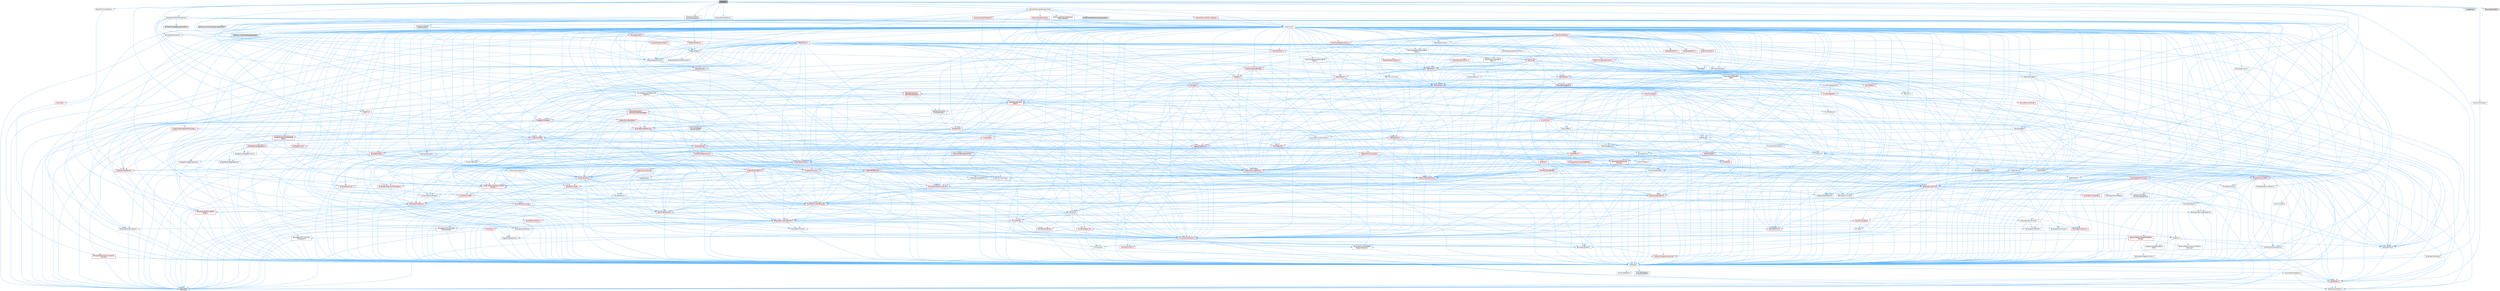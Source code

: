 digraph "Texture.h"
{
 // INTERACTIVE_SVG=YES
 // LATEX_PDF_SIZE
  bgcolor="transparent";
  edge [fontname=Helvetica,fontsize=10,labelfontname=Helvetica,labelfontsize=10];
  node [fontname=Helvetica,fontsize=10,shape=box,height=0.2,width=0.4];
  Node1 [id="Node000001",label="Texture.h",height=0.2,width=0.4,color="gray40", fillcolor="grey60", style="filled", fontcolor="black",tooltip=" "];
  Node1 -> Node2 [id="edge1_Node000001_Node000002",color="steelblue1",style="solid",tooltip=" "];
  Node2 [id="Node000002",label="CoreMinimal.h",height=0.2,width=0.4,color="grey40", fillcolor="white", style="filled",URL="$d7/d67/CoreMinimal_8h.html",tooltip=" "];
  Node2 -> Node3 [id="edge2_Node000002_Node000003",color="steelblue1",style="solid",tooltip=" "];
  Node3 [id="Node000003",label="CoreTypes.h",height=0.2,width=0.4,color="grey40", fillcolor="white", style="filled",URL="$dc/dec/CoreTypes_8h.html",tooltip=" "];
  Node3 -> Node4 [id="edge3_Node000003_Node000004",color="steelblue1",style="solid",tooltip=" "];
  Node4 [id="Node000004",label="HAL/Platform.h",height=0.2,width=0.4,color="red", fillcolor="#FFF0F0", style="filled",URL="$d9/dd0/Platform_8h.html",tooltip=" "];
  Node4 -> Node7 [id="edge4_Node000004_Node000007",color="steelblue1",style="solid",tooltip=" "];
  Node7 [id="Node000007",label="type_traits",height=0.2,width=0.4,color="grey60", fillcolor="#E0E0E0", style="filled",tooltip=" "];
  Node4 -> Node8 [id="edge5_Node000004_Node000008",color="steelblue1",style="solid",tooltip=" "];
  Node8 [id="Node000008",label="PreprocessorHelpers.h",height=0.2,width=0.4,color="grey40", fillcolor="white", style="filled",URL="$db/ddb/PreprocessorHelpers_8h.html",tooltip=" "];
  Node3 -> Node14 [id="edge6_Node000003_Node000014",color="steelblue1",style="solid",tooltip=" "];
  Node14 [id="Node000014",label="ProfilingDebugging\l/UMemoryDefines.h",height=0.2,width=0.4,color="grey40", fillcolor="white", style="filled",URL="$d2/da2/UMemoryDefines_8h.html",tooltip=" "];
  Node3 -> Node15 [id="edge7_Node000003_Node000015",color="steelblue1",style="solid",tooltip=" "];
  Node15 [id="Node000015",label="Misc/CoreMiscDefines.h",height=0.2,width=0.4,color="grey40", fillcolor="white", style="filled",URL="$da/d38/CoreMiscDefines_8h.html",tooltip=" "];
  Node15 -> Node4 [id="edge8_Node000015_Node000004",color="steelblue1",style="solid",tooltip=" "];
  Node15 -> Node8 [id="edge9_Node000015_Node000008",color="steelblue1",style="solid",tooltip=" "];
  Node3 -> Node16 [id="edge10_Node000003_Node000016",color="steelblue1",style="solid",tooltip=" "];
  Node16 [id="Node000016",label="Misc/CoreDefines.h",height=0.2,width=0.4,color="grey40", fillcolor="white", style="filled",URL="$d3/dd2/CoreDefines_8h.html",tooltip=" "];
  Node2 -> Node17 [id="edge11_Node000002_Node000017",color="steelblue1",style="solid",tooltip=" "];
  Node17 [id="Node000017",label="CoreFwd.h",height=0.2,width=0.4,color="grey40", fillcolor="white", style="filled",URL="$d1/d1e/CoreFwd_8h.html",tooltip=" "];
  Node17 -> Node3 [id="edge12_Node000017_Node000003",color="steelblue1",style="solid",tooltip=" "];
  Node17 -> Node18 [id="edge13_Node000017_Node000018",color="steelblue1",style="solid",tooltip=" "];
  Node18 [id="Node000018",label="Containers/ContainersFwd.h",height=0.2,width=0.4,color="grey40", fillcolor="white", style="filled",URL="$d4/d0a/ContainersFwd_8h.html",tooltip=" "];
  Node18 -> Node4 [id="edge14_Node000018_Node000004",color="steelblue1",style="solid",tooltip=" "];
  Node18 -> Node3 [id="edge15_Node000018_Node000003",color="steelblue1",style="solid",tooltip=" "];
  Node18 -> Node19 [id="edge16_Node000018_Node000019",color="steelblue1",style="solid",tooltip=" "];
  Node19 [id="Node000019",label="Traits/IsContiguousContainer.h",height=0.2,width=0.4,color="red", fillcolor="#FFF0F0", style="filled",URL="$d5/d3c/IsContiguousContainer_8h.html",tooltip=" "];
  Node19 -> Node3 [id="edge17_Node000019_Node000003",color="steelblue1",style="solid",tooltip=" "];
  Node17 -> Node22 [id="edge18_Node000017_Node000022",color="steelblue1",style="solid",tooltip=" "];
  Node22 [id="Node000022",label="Math/MathFwd.h",height=0.2,width=0.4,color="grey40", fillcolor="white", style="filled",URL="$d2/d10/MathFwd_8h.html",tooltip=" "];
  Node22 -> Node4 [id="edge19_Node000022_Node000004",color="steelblue1",style="solid",tooltip=" "];
  Node17 -> Node23 [id="edge20_Node000017_Node000023",color="steelblue1",style="solid",tooltip=" "];
  Node23 [id="Node000023",label="UObject/UObjectHierarchy\lFwd.h",height=0.2,width=0.4,color="grey40", fillcolor="white", style="filled",URL="$d3/d13/UObjectHierarchyFwd_8h.html",tooltip=" "];
  Node2 -> Node23 [id="edge21_Node000002_Node000023",color="steelblue1",style="solid",tooltip=" "];
  Node2 -> Node18 [id="edge22_Node000002_Node000018",color="steelblue1",style="solid",tooltip=" "];
  Node2 -> Node24 [id="edge23_Node000002_Node000024",color="steelblue1",style="solid",tooltip=" "];
  Node24 [id="Node000024",label="Misc/VarArgs.h",height=0.2,width=0.4,color="grey40", fillcolor="white", style="filled",URL="$d5/d6f/VarArgs_8h.html",tooltip=" "];
  Node24 -> Node3 [id="edge24_Node000024_Node000003",color="steelblue1",style="solid",tooltip=" "];
  Node2 -> Node25 [id="edge25_Node000002_Node000025",color="steelblue1",style="solid",tooltip=" "];
  Node25 [id="Node000025",label="Logging/LogVerbosity.h",height=0.2,width=0.4,color="grey40", fillcolor="white", style="filled",URL="$d2/d8f/LogVerbosity_8h.html",tooltip=" "];
  Node25 -> Node3 [id="edge26_Node000025_Node000003",color="steelblue1",style="solid",tooltip=" "];
  Node2 -> Node26 [id="edge27_Node000002_Node000026",color="steelblue1",style="solid",tooltip=" "];
  Node26 [id="Node000026",label="Misc/OutputDevice.h",height=0.2,width=0.4,color="red", fillcolor="#FFF0F0", style="filled",URL="$d7/d32/OutputDevice_8h.html",tooltip=" "];
  Node26 -> Node17 [id="edge28_Node000026_Node000017",color="steelblue1",style="solid",tooltip=" "];
  Node26 -> Node3 [id="edge29_Node000026_Node000003",color="steelblue1",style="solid",tooltip=" "];
  Node26 -> Node25 [id="edge30_Node000026_Node000025",color="steelblue1",style="solid",tooltip=" "];
  Node26 -> Node24 [id="edge31_Node000026_Node000024",color="steelblue1",style="solid",tooltip=" "];
  Node26 -> Node27 [id="edge32_Node000026_Node000027",color="steelblue1",style="solid",tooltip=" "];
  Node27 [id="Node000027",label="Templates/IsArrayOrRefOf\lTypeByPredicate.h",height=0.2,width=0.4,color="grey40", fillcolor="white", style="filled",URL="$d6/da1/IsArrayOrRefOfTypeByPredicate_8h.html",tooltip=" "];
  Node27 -> Node3 [id="edge33_Node000027_Node000003",color="steelblue1",style="solid",tooltip=" "];
  Node2 -> Node32 [id="edge34_Node000002_Node000032",color="steelblue1",style="solid",tooltip=" "];
  Node32 [id="Node000032",label="HAL/PlatformCrt.h",height=0.2,width=0.4,color="red", fillcolor="#FFF0F0", style="filled",URL="$d8/d75/PlatformCrt_8h.html",tooltip=" "];
  Node2 -> Node42 [id="edge35_Node000002_Node000042",color="steelblue1",style="solid",tooltip=" "];
  Node42 [id="Node000042",label="HAL/PlatformMisc.h",height=0.2,width=0.4,color="red", fillcolor="#FFF0F0", style="filled",URL="$d0/df5/PlatformMisc_8h.html",tooltip=" "];
  Node42 -> Node3 [id="edge36_Node000042_Node000003",color="steelblue1",style="solid",tooltip=" "];
  Node2 -> Node61 [id="edge37_Node000002_Node000061",color="steelblue1",style="solid",tooltip=" "];
  Node61 [id="Node000061",label="Misc/AssertionMacros.h",height=0.2,width=0.4,color="red", fillcolor="#FFF0F0", style="filled",URL="$d0/dfa/AssertionMacros_8h.html",tooltip=" "];
  Node61 -> Node3 [id="edge38_Node000061_Node000003",color="steelblue1",style="solid",tooltip=" "];
  Node61 -> Node4 [id="edge39_Node000061_Node000004",color="steelblue1",style="solid",tooltip=" "];
  Node61 -> Node42 [id="edge40_Node000061_Node000042",color="steelblue1",style="solid",tooltip=" "];
  Node61 -> Node8 [id="edge41_Node000061_Node000008",color="steelblue1",style="solid",tooltip=" "];
  Node61 -> Node62 [id="edge42_Node000061_Node000062",color="steelblue1",style="solid",tooltip=" "];
  Node62 [id="Node000062",label="Templates/EnableIf.h",height=0.2,width=0.4,color="grey40", fillcolor="white", style="filled",URL="$d7/d60/EnableIf_8h.html",tooltip=" "];
  Node62 -> Node3 [id="edge43_Node000062_Node000003",color="steelblue1",style="solid",tooltip=" "];
  Node61 -> Node27 [id="edge44_Node000061_Node000027",color="steelblue1",style="solid",tooltip=" "];
  Node61 -> Node24 [id="edge45_Node000061_Node000024",color="steelblue1",style="solid",tooltip=" "];
  Node2 -> Node70 [id="edge46_Node000002_Node000070",color="steelblue1",style="solid",tooltip=" "];
  Node70 [id="Node000070",label="Templates/IsPointer.h",height=0.2,width=0.4,color="grey40", fillcolor="white", style="filled",URL="$d7/d05/IsPointer_8h.html",tooltip=" "];
  Node70 -> Node3 [id="edge47_Node000070_Node000003",color="steelblue1",style="solid",tooltip=" "];
  Node2 -> Node71 [id="edge48_Node000002_Node000071",color="steelblue1",style="solid",tooltip=" "];
  Node71 [id="Node000071",label="HAL/PlatformMemory.h",height=0.2,width=0.4,color="red", fillcolor="#FFF0F0", style="filled",URL="$de/d68/PlatformMemory_8h.html",tooltip=" "];
  Node71 -> Node3 [id="edge49_Node000071_Node000003",color="steelblue1",style="solid",tooltip=" "];
  Node2 -> Node54 [id="edge50_Node000002_Node000054",color="steelblue1",style="solid",tooltip=" "];
  Node54 [id="Node000054",label="HAL/PlatformAtomics.h",height=0.2,width=0.4,color="red", fillcolor="#FFF0F0", style="filled",URL="$d3/d36/PlatformAtomics_8h.html",tooltip=" "];
  Node54 -> Node3 [id="edge51_Node000054_Node000003",color="steelblue1",style="solid",tooltip=" "];
  Node2 -> Node76 [id="edge52_Node000002_Node000076",color="steelblue1",style="solid",tooltip=" "];
  Node76 [id="Node000076",label="Misc/Exec.h",height=0.2,width=0.4,color="grey40", fillcolor="white", style="filled",URL="$de/ddb/Exec_8h.html",tooltip=" "];
  Node76 -> Node3 [id="edge53_Node000076_Node000003",color="steelblue1",style="solid",tooltip=" "];
  Node76 -> Node61 [id="edge54_Node000076_Node000061",color="steelblue1",style="solid",tooltip=" "];
  Node2 -> Node77 [id="edge55_Node000002_Node000077",color="steelblue1",style="solid",tooltip=" "];
  Node77 [id="Node000077",label="HAL/MemoryBase.h",height=0.2,width=0.4,color="red", fillcolor="#FFF0F0", style="filled",URL="$d6/d9f/MemoryBase_8h.html",tooltip=" "];
  Node77 -> Node3 [id="edge56_Node000077_Node000003",color="steelblue1",style="solid",tooltip=" "];
  Node77 -> Node54 [id="edge57_Node000077_Node000054",color="steelblue1",style="solid",tooltip=" "];
  Node77 -> Node32 [id="edge58_Node000077_Node000032",color="steelblue1",style="solid",tooltip=" "];
  Node77 -> Node76 [id="edge59_Node000077_Node000076",color="steelblue1",style="solid",tooltip=" "];
  Node77 -> Node26 [id="edge60_Node000077_Node000026",color="steelblue1",style="solid",tooltip=" "];
  Node2 -> Node87 [id="edge61_Node000002_Node000087",color="steelblue1",style="solid",tooltip=" "];
  Node87 [id="Node000087",label="HAL/UnrealMemory.h",height=0.2,width=0.4,color="red", fillcolor="#FFF0F0", style="filled",URL="$d9/d96/UnrealMemory_8h.html",tooltip=" "];
  Node87 -> Node3 [id="edge62_Node000087_Node000003",color="steelblue1",style="solid",tooltip=" "];
  Node87 -> Node77 [id="edge63_Node000087_Node000077",color="steelblue1",style="solid",tooltip=" "];
  Node87 -> Node71 [id="edge64_Node000087_Node000071",color="steelblue1",style="solid",tooltip=" "];
  Node87 -> Node70 [id="edge65_Node000087_Node000070",color="steelblue1",style="solid",tooltip=" "];
  Node2 -> Node89 [id="edge66_Node000002_Node000089",color="steelblue1",style="solid",tooltip=" "];
  Node89 [id="Node000089",label="Templates/IsArithmetic.h",height=0.2,width=0.4,color="grey40", fillcolor="white", style="filled",URL="$d2/d5d/IsArithmetic_8h.html",tooltip=" "];
  Node89 -> Node3 [id="edge67_Node000089_Node000003",color="steelblue1",style="solid",tooltip=" "];
  Node2 -> Node83 [id="edge68_Node000002_Node000083",color="steelblue1",style="solid",tooltip=" "];
  Node83 [id="Node000083",label="Templates/AndOrNot.h",height=0.2,width=0.4,color="grey40", fillcolor="white", style="filled",URL="$db/d0a/AndOrNot_8h.html",tooltip=" "];
  Node83 -> Node3 [id="edge69_Node000083_Node000003",color="steelblue1",style="solid",tooltip=" "];
  Node2 -> Node90 [id="edge70_Node000002_Node000090",color="steelblue1",style="solid",tooltip=" "];
  Node90 [id="Node000090",label="Templates/IsPODType.h",height=0.2,width=0.4,color="grey40", fillcolor="white", style="filled",URL="$d7/db1/IsPODType_8h.html",tooltip=" "];
  Node90 -> Node3 [id="edge71_Node000090_Node000003",color="steelblue1",style="solid",tooltip=" "];
  Node2 -> Node91 [id="edge72_Node000002_Node000091",color="steelblue1",style="solid",tooltip=" "];
  Node91 [id="Node000091",label="Templates/IsUECoreType.h",height=0.2,width=0.4,color="grey40", fillcolor="white", style="filled",URL="$d1/db8/IsUECoreType_8h.html",tooltip=" "];
  Node91 -> Node3 [id="edge73_Node000091_Node000003",color="steelblue1",style="solid",tooltip=" "];
  Node91 -> Node7 [id="edge74_Node000091_Node000007",color="steelblue1",style="solid",tooltip=" "];
  Node2 -> Node84 [id="edge75_Node000002_Node000084",color="steelblue1",style="solid",tooltip=" "];
  Node84 [id="Node000084",label="Templates/IsTriviallyCopy\lConstructible.h",height=0.2,width=0.4,color="grey40", fillcolor="white", style="filled",URL="$d3/d78/IsTriviallyCopyConstructible_8h.html",tooltip=" "];
  Node84 -> Node3 [id="edge76_Node000084_Node000003",color="steelblue1",style="solid",tooltip=" "];
  Node84 -> Node7 [id="edge77_Node000084_Node000007",color="steelblue1",style="solid",tooltip=" "];
  Node2 -> Node92 [id="edge78_Node000002_Node000092",color="steelblue1",style="solid",tooltip=" "];
  Node92 [id="Node000092",label="Templates/UnrealTypeTraits.h",height=0.2,width=0.4,color="red", fillcolor="#FFF0F0", style="filled",URL="$d2/d2d/UnrealTypeTraits_8h.html",tooltip=" "];
  Node92 -> Node3 [id="edge79_Node000092_Node000003",color="steelblue1",style="solid",tooltip=" "];
  Node92 -> Node70 [id="edge80_Node000092_Node000070",color="steelblue1",style="solid",tooltip=" "];
  Node92 -> Node61 [id="edge81_Node000092_Node000061",color="steelblue1",style="solid",tooltip=" "];
  Node92 -> Node83 [id="edge82_Node000092_Node000083",color="steelblue1",style="solid",tooltip=" "];
  Node92 -> Node62 [id="edge83_Node000092_Node000062",color="steelblue1",style="solid",tooltip=" "];
  Node92 -> Node89 [id="edge84_Node000092_Node000089",color="steelblue1",style="solid",tooltip=" "];
  Node92 -> Node90 [id="edge85_Node000092_Node000090",color="steelblue1",style="solid",tooltip=" "];
  Node92 -> Node91 [id="edge86_Node000092_Node000091",color="steelblue1",style="solid",tooltip=" "];
  Node92 -> Node84 [id="edge87_Node000092_Node000084",color="steelblue1",style="solid",tooltip=" "];
  Node2 -> Node62 [id="edge88_Node000002_Node000062",color="steelblue1",style="solid",tooltip=" "];
  Node2 -> Node94 [id="edge89_Node000002_Node000094",color="steelblue1",style="solid",tooltip=" "];
  Node94 [id="Node000094",label="Templates/RemoveReference.h",height=0.2,width=0.4,color="grey40", fillcolor="white", style="filled",URL="$da/dbe/RemoveReference_8h.html",tooltip=" "];
  Node94 -> Node3 [id="edge90_Node000094_Node000003",color="steelblue1",style="solid",tooltip=" "];
  Node2 -> Node95 [id="edge91_Node000002_Node000095",color="steelblue1",style="solid",tooltip=" "];
  Node95 [id="Node000095",label="Templates/IntegralConstant.h",height=0.2,width=0.4,color="grey40", fillcolor="white", style="filled",URL="$db/d1b/IntegralConstant_8h.html",tooltip=" "];
  Node95 -> Node3 [id="edge92_Node000095_Node000003",color="steelblue1",style="solid",tooltip=" "];
  Node2 -> Node96 [id="edge93_Node000002_Node000096",color="steelblue1",style="solid",tooltip=" "];
  Node96 [id="Node000096",label="Templates/IsClass.h",height=0.2,width=0.4,color="grey40", fillcolor="white", style="filled",URL="$db/dcb/IsClass_8h.html",tooltip=" "];
  Node96 -> Node3 [id="edge94_Node000096_Node000003",color="steelblue1",style="solid",tooltip=" "];
  Node2 -> Node97 [id="edge95_Node000002_Node000097",color="steelblue1",style="solid",tooltip=" "];
  Node97 [id="Node000097",label="Templates/TypeCompatible\lBytes.h",height=0.2,width=0.4,color="red", fillcolor="#FFF0F0", style="filled",URL="$df/d0a/TypeCompatibleBytes_8h.html",tooltip=" "];
  Node97 -> Node3 [id="edge96_Node000097_Node000003",color="steelblue1",style="solid",tooltip=" "];
  Node97 -> Node7 [id="edge97_Node000097_Node000007",color="steelblue1",style="solid",tooltip=" "];
  Node2 -> Node19 [id="edge98_Node000002_Node000019",color="steelblue1",style="solid",tooltip=" "];
  Node2 -> Node98 [id="edge99_Node000002_Node000098",color="steelblue1",style="solid",tooltip=" "];
  Node98 [id="Node000098",label="Templates/UnrealTemplate.h",height=0.2,width=0.4,color="red", fillcolor="#FFF0F0", style="filled",URL="$d4/d24/UnrealTemplate_8h.html",tooltip=" "];
  Node98 -> Node3 [id="edge100_Node000098_Node000003",color="steelblue1",style="solid",tooltip=" "];
  Node98 -> Node70 [id="edge101_Node000098_Node000070",color="steelblue1",style="solid",tooltip=" "];
  Node98 -> Node87 [id="edge102_Node000098_Node000087",color="steelblue1",style="solid",tooltip=" "];
  Node98 -> Node92 [id="edge103_Node000098_Node000092",color="steelblue1",style="solid",tooltip=" "];
  Node98 -> Node94 [id="edge104_Node000098_Node000094",color="steelblue1",style="solid",tooltip=" "];
  Node98 -> Node97 [id="edge105_Node000098_Node000097",color="steelblue1",style="solid",tooltip=" "];
  Node98 -> Node19 [id="edge106_Node000098_Node000019",color="steelblue1",style="solid",tooltip=" "];
  Node98 -> Node7 [id="edge107_Node000098_Node000007",color="steelblue1",style="solid",tooltip=" "];
  Node2 -> Node47 [id="edge108_Node000002_Node000047",color="steelblue1",style="solid",tooltip=" "];
  Node47 [id="Node000047",label="Math/NumericLimits.h",height=0.2,width=0.4,color="grey40", fillcolor="white", style="filled",URL="$df/d1b/NumericLimits_8h.html",tooltip=" "];
  Node47 -> Node3 [id="edge109_Node000047_Node000003",color="steelblue1",style="solid",tooltip=" "];
  Node2 -> Node102 [id="edge110_Node000002_Node000102",color="steelblue1",style="solid",tooltip=" "];
  Node102 [id="Node000102",label="HAL/PlatformMath.h",height=0.2,width=0.4,color="red", fillcolor="#FFF0F0", style="filled",URL="$dc/d53/PlatformMath_8h.html",tooltip=" "];
  Node102 -> Node3 [id="edge111_Node000102_Node000003",color="steelblue1",style="solid",tooltip=" "];
  Node2 -> Node85 [id="edge112_Node000002_Node000085",color="steelblue1",style="solid",tooltip=" "];
  Node85 [id="Node000085",label="Templates/IsTriviallyCopy\lAssignable.h",height=0.2,width=0.4,color="grey40", fillcolor="white", style="filled",URL="$d2/df2/IsTriviallyCopyAssignable_8h.html",tooltip=" "];
  Node85 -> Node3 [id="edge113_Node000085_Node000003",color="steelblue1",style="solid",tooltip=" "];
  Node85 -> Node7 [id="edge114_Node000085_Node000007",color="steelblue1",style="solid",tooltip=" "];
  Node2 -> Node110 [id="edge115_Node000002_Node000110",color="steelblue1",style="solid",tooltip=" "];
  Node110 [id="Node000110",label="Templates/MemoryOps.h",height=0.2,width=0.4,color="red", fillcolor="#FFF0F0", style="filled",URL="$db/dea/MemoryOps_8h.html",tooltip=" "];
  Node110 -> Node3 [id="edge116_Node000110_Node000003",color="steelblue1",style="solid",tooltip=" "];
  Node110 -> Node87 [id="edge117_Node000110_Node000087",color="steelblue1",style="solid",tooltip=" "];
  Node110 -> Node85 [id="edge118_Node000110_Node000085",color="steelblue1",style="solid",tooltip=" "];
  Node110 -> Node84 [id="edge119_Node000110_Node000084",color="steelblue1",style="solid",tooltip=" "];
  Node110 -> Node92 [id="edge120_Node000110_Node000092",color="steelblue1",style="solid",tooltip=" "];
  Node110 -> Node7 [id="edge121_Node000110_Node000007",color="steelblue1",style="solid",tooltip=" "];
  Node2 -> Node111 [id="edge122_Node000002_Node000111",color="steelblue1",style="solid",tooltip=" "];
  Node111 [id="Node000111",label="Containers/ContainerAllocation\lPolicies.h",height=0.2,width=0.4,color="red", fillcolor="#FFF0F0", style="filled",URL="$d7/dff/ContainerAllocationPolicies_8h.html",tooltip=" "];
  Node111 -> Node3 [id="edge123_Node000111_Node000003",color="steelblue1",style="solid",tooltip=" "];
  Node111 -> Node111 [id="edge124_Node000111_Node000111",color="steelblue1",style="solid",tooltip=" "];
  Node111 -> Node102 [id="edge125_Node000111_Node000102",color="steelblue1",style="solid",tooltip=" "];
  Node111 -> Node87 [id="edge126_Node000111_Node000087",color="steelblue1",style="solid",tooltip=" "];
  Node111 -> Node47 [id="edge127_Node000111_Node000047",color="steelblue1",style="solid",tooltip=" "];
  Node111 -> Node61 [id="edge128_Node000111_Node000061",color="steelblue1",style="solid",tooltip=" "];
  Node111 -> Node110 [id="edge129_Node000111_Node000110",color="steelblue1",style="solid",tooltip=" "];
  Node111 -> Node97 [id="edge130_Node000111_Node000097",color="steelblue1",style="solid",tooltip=" "];
  Node111 -> Node7 [id="edge131_Node000111_Node000007",color="steelblue1",style="solid",tooltip=" "];
  Node2 -> Node114 [id="edge132_Node000002_Node000114",color="steelblue1",style="solid",tooltip=" "];
  Node114 [id="Node000114",label="Templates/IsEnumClass.h",height=0.2,width=0.4,color="grey40", fillcolor="white", style="filled",URL="$d7/d15/IsEnumClass_8h.html",tooltip=" "];
  Node114 -> Node3 [id="edge133_Node000114_Node000003",color="steelblue1",style="solid",tooltip=" "];
  Node114 -> Node83 [id="edge134_Node000114_Node000083",color="steelblue1",style="solid",tooltip=" "];
  Node2 -> Node115 [id="edge135_Node000002_Node000115",color="steelblue1",style="solid",tooltip=" "];
  Node115 [id="Node000115",label="HAL/PlatformProperties.h",height=0.2,width=0.4,color="red", fillcolor="#FFF0F0", style="filled",URL="$d9/db0/PlatformProperties_8h.html",tooltip=" "];
  Node115 -> Node3 [id="edge136_Node000115_Node000003",color="steelblue1",style="solid",tooltip=" "];
  Node2 -> Node118 [id="edge137_Node000002_Node000118",color="steelblue1",style="solid",tooltip=" "];
  Node118 [id="Node000118",label="Misc/EngineVersionBase.h",height=0.2,width=0.4,color="grey40", fillcolor="white", style="filled",URL="$d5/d2b/EngineVersionBase_8h.html",tooltip=" "];
  Node118 -> Node3 [id="edge138_Node000118_Node000003",color="steelblue1",style="solid",tooltip=" "];
  Node2 -> Node119 [id="edge139_Node000002_Node000119",color="steelblue1",style="solid",tooltip=" "];
  Node119 [id="Node000119",label="Internationalization\l/TextNamespaceFwd.h",height=0.2,width=0.4,color="grey40", fillcolor="white", style="filled",URL="$d8/d97/TextNamespaceFwd_8h.html",tooltip=" "];
  Node119 -> Node3 [id="edge140_Node000119_Node000003",color="steelblue1",style="solid",tooltip=" "];
  Node2 -> Node120 [id="edge141_Node000002_Node000120",color="steelblue1",style="solid",tooltip=" "];
  Node120 [id="Node000120",label="Serialization/Archive.h",height=0.2,width=0.4,color="red", fillcolor="#FFF0F0", style="filled",URL="$d7/d3b/Archive_8h.html",tooltip=" "];
  Node120 -> Node17 [id="edge142_Node000120_Node000017",color="steelblue1",style="solid",tooltip=" "];
  Node120 -> Node3 [id="edge143_Node000120_Node000003",color="steelblue1",style="solid",tooltip=" "];
  Node120 -> Node115 [id="edge144_Node000120_Node000115",color="steelblue1",style="solid",tooltip=" "];
  Node120 -> Node119 [id="edge145_Node000120_Node000119",color="steelblue1",style="solid",tooltip=" "];
  Node120 -> Node22 [id="edge146_Node000120_Node000022",color="steelblue1",style="solid",tooltip=" "];
  Node120 -> Node61 [id="edge147_Node000120_Node000061",color="steelblue1",style="solid",tooltip=" "];
  Node120 -> Node118 [id="edge148_Node000120_Node000118",color="steelblue1",style="solid",tooltip=" "];
  Node120 -> Node24 [id="edge149_Node000120_Node000024",color="steelblue1",style="solid",tooltip=" "];
  Node120 -> Node62 [id="edge150_Node000120_Node000062",color="steelblue1",style="solid",tooltip=" "];
  Node120 -> Node27 [id="edge151_Node000120_Node000027",color="steelblue1",style="solid",tooltip=" "];
  Node120 -> Node114 [id="edge152_Node000120_Node000114",color="steelblue1",style="solid",tooltip=" "];
  Node120 -> Node98 [id="edge153_Node000120_Node000098",color="steelblue1",style="solid",tooltip=" "];
  Node120 -> Node123 [id="edge154_Node000120_Node000123",color="steelblue1",style="solid",tooltip=" "];
  Node123 [id="Node000123",label="UObject/ObjectVersion.h",height=0.2,width=0.4,color="grey40", fillcolor="white", style="filled",URL="$da/d63/ObjectVersion_8h.html",tooltip=" "];
  Node123 -> Node3 [id="edge155_Node000123_Node000003",color="steelblue1",style="solid",tooltip=" "];
  Node2 -> Node124 [id="edge156_Node000002_Node000124",color="steelblue1",style="solid",tooltip=" "];
  Node124 [id="Node000124",label="Templates/Less.h",height=0.2,width=0.4,color="grey40", fillcolor="white", style="filled",URL="$de/dc8/Less_8h.html",tooltip=" "];
  Node124 -> Node3 [id="edge157_Node000124_Node000003",color="steelblue1",style="solid",tooltip=" "];
  Node124 -> Node98 [id="edge158_Node000124_Node000098",color="steelblue1",style="solid",tooltip=" "];
  Node2 -> Node125 [id="edge159_Node000002_Node000125",color="steelblue1",style="solid",tooltip=" "];
  Node125 [id="Node000125",label="Templates/Sorting.h",height=0.2,width=0.4,color="red", fillcolor="#FFF0F0", style="filled",URL="$d3/d9e/Sorting_8h.html",tooltip=" "];
  Node125 -> Node3 [id="edge160_Node000125_Node000003",color="steelblue1",style="solid",tooltip=" "];
  Node125 -> Node102 [id="edge161_Node000125_Node000102",color="steelblue1",style="solid",tooltip=" "];
  Node125 -> Node124 [id="edge162_Node000125_Node000124",color="steelblue1",style="solid",tooltip=" "];
  Node2 -> Node136 [id="edge163_Node000002_Node000136",color="steelblue1",style="solid",tooltip=" "];
  Node136 [id="Node000136",label="Misc/Char.h",height=0.2,width=0.4,color="red", fillcolor="#FFF0F0", style="filled",URL="$d0/d58/Char_8h.html",tooltip=" "];
  Node136 -> Node3 [id="edge164_Node000136_Node000003",color="steelblue1",style="solid",tooltip=" "];
  Node136 -> Node7 [id="edge165_Node000136_Node000007",color="steelblue1",style="solid",tooltip=" "];
  Node2 -> Node139 [id="edge166_Node000002_Node000139",color="steelblue1",style="solid",tooltip=" "];
  Node139 [id="Node000139",label="GenericPlatform/GenericPlatform\lStricmp.h",height=0.2,width=0.4,color="grey40", fillcolor="white", style="filled",URL="$d2/d86/GenericPlatformStricmp_8h.html",tooltip=" "];
  Node139 -> Node3 [id="edge167_Node000139_Node000003",color="steelblue1",style="solid",tooltip=" "];
  Node2 -> Node140 [id="edge168_Node000002_Node000140",color="steelblue1",style="solid",tooltip=" "];
  Node140 [id="Node000140",label="GenericPlatform/GenericPlatform\lString.h",height=0.2,width=0.4,color="red", fillcolor="#FFF0F0", style="filled",URL="$dd/d20/GenericPlatformString_8h.html",tooltip=" "];
  Node140 -> Node3 [id="edge169_Node000140_Node000003",color="steelblue1",style="solid",tooltip=" "];
  Node140 -> Node139 [id="edge170_Node000140_Node000139",color="steelblue1",style="solid",tooltip=" "];
  Node140 -> Node62 [id="edge171_Node000140_Node000062",color="steelblue1",style="solid",tooltip=" "];
  Node140 -> Node7 [id="edge172_Node000140_Node000007",color="steelblue1",style="solid",tooltip=" "];
  Node2 -> Node73 [id="edge173_Node000002_Node000073",color="steelblue1",style="solid",tooltip=" "];
  Node73 [id="Node000073",label="HAL/PlatformString.h",height=0.2,width=0.4,color="red", fillcolor="#FFF0F0", style="filled",URL="$db/db5/PlatformString_8h.html",tooltip=" "];
  Node73 -> Node3 [id="edge174_Node000073_Node000003",color="steelblue1",style="solid",tooltip=" "];
  Node2 -> Node143 [id="edge175_Node000002_Node000143",color="steelblue1",style="solid",tooltip=" "];
  Node143 [id="Node000143",label="Misc/CString.h",height=0.2,width=0.4,color="red", fillcolor="#FFF0F0", style="filled",URL="$d2/d49/CString_8h.html",tooltip=" "];
  Node143 -> Node3 [id="edge176_Node000143_Node000003",color="steelblue1",style="solid",tooltip=" "];
  Node143 -> Node32 [id="edge177_Node000143_Node000032",color="steelblue1",style="solid",tooltip=" "];
  Node143 -> Node73 [id="edge178_Node000143_Node000073",color="steelblue1",style="solid",tooltip=" "];
  Node143 -> Node61 [id="edge179_Node000143_Node000061",color="steelblue1",style="solid",tooltip=" "];
  Node143 -> Node136 [id="edge180_Node000143_Node000136",color="steelblue1",style="solid",tooltip=" "];
  Node143 -> Node24 [id="edge181_Node000143_Node000024",color="steelblue1",style="solid",tooltip=" "];
  Node143 -> Node27 [id="edge182_Node000143_Node000027",color="steelblue1",style="solid",tooltip=" "];
  Node2 -> Node144 [id="edge183_Node000002_Node000144",color="steelblue1",style="solid",tooltip=" "];
  Node144 [id="Node000144",label="Misc/Crc.h",height=0.2,width=0.4,color="red", fillcolor="#FFF0F0", style="filled",URL="$d4/dd2/Crc_8h.html",tooltip=" "];
  Node144 -> Node3 [id="edge184_Node000144_Node000003",color="steelblue1",style="solid",tooltip=" "];
  Node144 -> Node73 [id="edge185_Node000144_Node000073",color="steelblue1",style="solid",tooltip=" "];
  Node144 -> Node61 [id="edge186_Node000144_Node000061",color="steelblue1",style="solid",tooltip=" "];
  Node144 -> Node143 [id="edge187_Node000144_Node000143",color="steelblue1",style="solid",tooltip=" "];
  Node144 -> Node136 [id="edge188_Node000144_Node000136",color="steelblue1",style="solid",tooltip=" "];
  Node144 -> Node92 [id="edge189_Node000144_Node000092",color="steelblue1",style="solid",tooltip=" "];
  Node2 -> Node135 [id="edge190_Node000002_Node000135",color="steelblue1",style="solid",tooltip=" "];
  Node135 [id="Node000135",label="Math/UnrealMathUtility.h",height=0.2,width=0.4,color="red", fillcolor="#FFF0F0", style="filled",URL="$db/db8/UnrealMathUtility_8h.html",tooltip=" "];
  Node135 -> Node3 [id="edge191_Node000135_Node000003",color="steelblue1",style="solid",tooltip=" "];
  Node135 -> Node61 [id="edge192_Node000135_Node000061",color="steelblue1",style="solid",tooltip=" "];
  Node135 -> Node102 [id="edge193_Node000135_Node000102",color="steelblue1",style="solid",tooltip=" "];
  Node135 -> Node22 [id="edge194_Node000135_Node000022",color="steelblue1",style="solid",tooltip=" "];
  Node2 -> Node145 [id="edge195_Node000002_Node000145",color="steelblue1",style="solid",tooltip=" "];
  Node145 [id="Node000145",label="Containers/UnrealString.h",height=0.2,width=0.4,color="red", fillcolor="#FFF0F0", style="filled",URL="$d5/dba/UnrealString_8h.html",tooltip=" "];
  Node2 -> Node149 [id="edge196_Node000002_Node000149",color="steelblue1",style="solid",tooltip=" "];
  Node149 [id="Node000149",label="Containers/Array.h",height=0.2,width=0.4,color="red", fillcolor="#FFF0F0", style="filled",URL="$df/dd0/Array_8h.html",tooltip=" "];
  Node149 -> Node3 [id="edge197_Node000149_Node000003",color="steelblue1",style="solid",tooltip=" "];
  Node149 -> Node61 [id="edge198_Node000149_Node000061",color="steelblue1",style="solid",tooltip=" "];
  Node149 -> Node87 [id="edge199_Node000149_Node000087",color="steelblue1",style="solid",tooltip=" "];
  Node149 -> Node92 [id="edge200_Node000149_Node000092",color="steelblue1",style="solid",tooltip=" "];
  Node149 -> Node98 [id="edge201_Node000149_Node000098",color="steelblue1",style="solid",tooltip=" "];
  Node149 -> Node111 [id="edge202_Node000149_Node000111",color="steelblue1",style="solid",tooltip=" "];
  Node149 -> Node120 [id="edge203_Node000149_Node000120",color="steelblue1",style="solid",tooltip=" "];
  Node149 -> Node128 [id="edge204_Node000149_Node000128",color="steelblue1",style="solid",tooltip=" "];
  Node128 [id="Node000128",label="Templates/Invoke.h",height=0.2,width=0.4,color="red", fillcolor="#FFF0F0", style="filled",URL="$d7/deb/Invoke_8h.html",tooltip=" "];
  Node128 -> Node3 [id="edge205_Node000128_Node000003",color="steelblue1",style="solid",tooltip=" "];
  Node128 -> Node98 [id="edge206_Node000128_Node000098",color="steelblue1",style="solid",tooltip=" "];
  Node128 -> Node7 [id="edge207_Node000128_Node000007",color="steelblue1",style="solid",tooltip=" "];
  Node149 -> Node124 [id="edge208_Node000149_Node000124",color="steelblue1",style="solid",tooltip=" "];
  Node149 -> Node125 [id="edge209_Node000149_Node000125",color="steelblue1",style="solid",tooltip=" "];
  Node149 -> Node172 [id="edge210_Node000149_Node000172",color="steelblue1",style="solid",tooltip=" "];
  Node172 [id="Node000172",label="Templates/AlignmentTemplates.h",height=0.2,width=0.4,color="red", fillcolor="#FFF0F0", style="filled",URL="$dd/d32/AlignmentTemplates_8h.html",tooltip=" "];
  Node172 -> Node3 [id="edge211_Node000172_Node000003",color="steelblue1",style="solid",tooltip=" "];
  Node172 -> Node70 [id="edge212_Node000172_Node000070",color="steelblue1",style="solid",tooltip=" "];
  Node149 -> Node7 [id="edge213_Node000149_Node000007",color="steelblue1",style="solid",tooltip=" "];
  Node2 -> Node173 [id="edge214_Node000002_Node000173",color="steelblue1",style="solid",tooltip=" "];
  Node173 [id="Node000173",label="Misc/FrameNumber.h",height=0.2,width=0.4,color="grey40", fillcolor="white", style="filled",URL="$dd/dbd/FrameNumber_8h.html",tooltip=" "];
  Node173 -> Node3 [id="edge215_Node000173_Node000003",color="steelblue1",style="solid",tooltip=" "];
  Node173 -> Node47 [id="edge216_Node000173_Node000047",color="steelblue1",style="solid",tooltip=" "];
  Node173 -> Node135 [id="edge217_Node000173_Node000135",color="steelblue1",style="solid",tooltip=" "];
  Node173 -> Node62 [id="edge218_Node000173_Node000062",color="steelblue1",style="solid",tooltip=" "];
  Node173 -> Node92 [id="edge219_Node000173_Node000092",color="steelblue1",style="solid",tooltip=" "];
  Node2 -> Node174 [id="edge220_Node000002_Node000174",color="steelblue1",style="solid",tooltip=" "];
  Node174 [id="Node000174",label="Misc/Timespan.h",height=0.2,width=0.4,color="grey40", fillcolor="white", style="filled",URL="$da/dd9/Timespan_8h.html",tooltip=" "];
  Node174 -> Node3 [id="edge221_Node000174_Node000003",color="steelblue1",style="solid",tooltip=" "];
  Node174 -> Node175 [id="edge222_Node000174_Node000175",color="steelblue1",style="solid",tooltip=" "];
  Node175 [id="Node000175",label="Math/Interval.h",height=0.2,width=0.4,color="grey40", fillcolor="white", style="filled",URL="$d1/d55/Interval_8h.html",tooltip=" "];
  Node175 -> Node3 [id="edge223_Node000175_Node000003",color="steelblue1",style="solid",tooltip=" "];
  Node175 -> Node89 [id="edge224_Node000175_Node000089",color="steelblue1",style="solid",tooltip=" "];
  Node175 -> Node92 [id="edge225_Node000175_Node000092",color="steelblue1",style="solid",tooltip=" "];
  Node175 -> Node47 [id="edge226_Node000175_Node000047",color="steelblue1",style="solid",tooltip=" "];
  Node175 -> Node135 [id="edge227_Node000175_Node000135",color="steelblue1",style="solid",tooltip=" "];
  Node174 -> Node135 [id="edge228_Node000174_Node000135",color="steelblue1",style="solid",tooltip=" "];
  Node174 -> Node61 [id="edge229_Node000174_Node000061",color="steelblue1",style="solid",tooltip=" "];
  Node2 -> Node176 [id="edge230_Node000002_Node000176",color="steelblue1",style="solid",tooltip=" "];
  Node176 [id="Node000176",label="Containers/StringConv.h",height=0.2,width=0.4,color="red", fillcolor="#FFF0F0", style="filled",URL="$d3/ddf/StringConv_8h.html",tooltip=" "];
  Node176 -> Node3 [id="edge231_Node000176_Node000003",color="steelblue1",style="solid",tooltip=" "];
  Node176 -> Node61 [id="edge232_Node000176_Node000061",color="steelblue1",style="solid",tooltip=" "];
  Node176 -> Node111 [id="edge233_Node000176_Node000111",color="steelblue1",style="solid",tooltip=" "];
  Node176 -> Node149 [id="edge234_Node000176_Node000149",color="steelblue1",style="solid",tooltip=" "];
  Node176 -> Node143 [id="edge235_Node000176_Node000143",color="steelblue1",style="solid",tooltip=" "];
  Node176 -> Node177 [id="edge236_Node000176_Node000177",color="steelblue1",style="solid",tooltip=" "];
  Node177 [id="Node000177",label="Templates/IsArray.h",height=0.2,width=0.4,color="grey40", fillcolor="white", style="filled",URL="$d8/d8d/IsArray_8h.html",tooltip=" "];
  Node177 -> Node3 [id="edge237_Node000177_Node000003",color="steelblue1",style="solid",tooltip=" "];
  Node176 -> Node98 [id="edge238_Node000176_Node000098",color="steelblue1",style="solid",tooltip=" "];
  Node176 -> Node92 [id="edge239_Node000176_Node000092",color="steelblue1",style="solid",tooltip=" "];
  Node176 -> Node19 [id="edge240_Node000176_Node000019",color="steelblue1",style="solid",tooltip=" "];
  Node176 -> Node7 [id="edge241_Node000176_Node000007",color="steelblue1",style="solid",tooltip=" "];
  Node2 -> Node178 [id="edge242_Node000002_Node000178",color="steelblue1",style="solid",tooltip=" "];
  Node178 [id="Node000178",label="UObject/UnrealNames.h",height=0.2,width=0.4,color="red", fillcolor="#FFF0F0", style="filled",URL="$d8/db1/UnrealNames_8h.html",tooltip=" "];
  Node178 -> Node3 [id="edge243_Node000178_Node000003",color="steelblue1",style="solid",tooltip=" "];
  Node2 -> Node180 [id="edge244_Node000002_Node000180",color="steelblue1",style="solid",tooltip=" "];
  Node180 [id="Node000180",label="UObject/NameTypes.h",height=0.2,width=0.4,color="red", fillcolor="#FFF0F0", style="filled",URL="$d6/d35/NameTypes_8h.html",tooltip=" "];
  Node180 -> Node3 [id="edge245_Node000180_Node000003",color="steelblue1",style="solid",tooltip=" "];
  Node180 -> Node61 [id="edge246_Node000180_Node000061",color="steelblue1",style="solid",tooltip=" "];
  Node180 -> Node87 [id="edge247_Node000180_Node000087",color="steelblue1",style="solid",tooltip=" "];
  Node180 -> Node92 [id="edge248_Node000180_Node000092",color="steelblue1",style="solid",tooltip=" "];
  Node180 -> Node98 [id="edge249_Node000180_Node000098",color="steelblue1",style="solid",tooltip=" "];
  Node180 -> Node145 [id="edge250_Node000180_Node000145",color="steelblue1",style="solid",tooltip=" "];
  Node180 -> Node176 [id="edge251_Node000180_Node000176",color="steelblue1",style="solid",tooltip=" "];
  Node180 -> Node44 [id="edge252_Node000180_Node000044",color="steelblue1",style="solid",tooltip=" "];
  Node44 [id="Node000044",label="Containers/StringFwd.h",height=0.2,width=0.4,color="red", fillcolor="#FFF0F0", style="filled",URL="$df/d37/StringFwd_8h.html",tooltip=" "];
  Node44 -> Node3 [id="edge253_Node000044_Node000003",color="steelblue1",style="solid",tooltip=" "];
  Node44 -> Node19 [id="edge254_Node000044_Node000019",color="steelblue1",style="solid",tooltip=" "];
  Node180 -> Node178 [id="edge255_Node000180_Node000178",color="steelblue1",style="solid",tooltip=" "];
  Node180 -> Node157 [id="edge256_Node000180_Node000157",color="steelblue1",style="solid",tooltip=" "];
  Node157 [id="Node000157",label="Serialization/MemoryLayout.h",height=0.2,width=0.4,color="red", fillcolor="#FFF0F0", style="filled",URL="$d7/d66/MemoryLayout_8h.html",tooltip=" "];
  Node157 -> Node160 [id="edge257_Node000157_Node000160",color="steelblue1",style="solid",tooltip=" "];
  Node160 [id="Node000160",label="Containers/EnumAsByte.h",height=0.2,width=0.4,color="grey40", fillcolor="white", style="filled",URL="$d6/d9a/EnumAsByte_8h.html",tooltip=" "];
  Node160 -> Node3 [id="edge258_Node000160_Node000003",color="steelblue1",style="solid",tooltip=" "];
  Node160 -> Node90 [id="edge259_Node000160_Node000090",color="steelblue1",style="solid",tooltip=" "];
  Node160 -> Node161 [id="edge260_Node000160_Node000161",color="steelblue1",style="solid",tooltip=" "];
  Node161 [id="Node000161",label="Templates/TypeHash.h",height=0.2,width=0.4,color="red", fillcolor="#FFF0F0", style="filled",URL="$d1/d62/TypeHash_8h.html",tooltip=" "];
  Node161 -> Node3 [id="edge261_Node000161_Node000003",color="steelblue1",style="solid",tooltip=" "];
  Node161 -> Node144 [id="edge262_Node000161_Node000144",color="steelblue1",style="solid",tooltip=" "];
  Node161 -> Node7 [id="edge263_Node000161_Node000007",color="steelblue1",style="solid",tooltip=" "];
  Node157 -> Node44 [id="edge264_Node000157_Node000044",color="steelblue1",style="solid",tooltip=" "];
  Node157 -> Node87 [id="edge265_Node000157_Node000087",color="steelblue1",style="solid",tooltip=" "];
  Node157 -> Node62 [id="edge266_Node000157_Node000062",color="steelblue1",style="solid",tooltip=" "];
  Node157 -> Node98 [id="edge267_Node000157_Node000098",color="steelblue1",style="solid",tooltip=" "];
  Node2 -> Node188 [id="edge268_Node000002_Node000188",color="steelblue1",style="solid",tooltip=" "];
  Node188 [id="Node000188",label="Misc/Parse.h",height=0.2,width=0.4,color="red", fillcolor="#FFF0F0", style="filled",URL="$dc/d71/Parse_8h.html",tooltip=" "];
  Node188 -> Node44 [id="edge269_Node000188_Node000044",color="steelblue1",style="solid",tooltip=" "];
  Node188 -> Node145 [id="edge270_Node000188_Node000145",color="steelblue1",style="solid",tooltip=" "];
  Node188 -> Node3 [id="edge271_Node000188_Node000003",color="steelblue1",style="solid",tooltip=" "];
  Node188 -> Node32 [id="edge272_Node000188_Node000032",color="steelblue1",style="solid",tooltip=" "];
  Node188 -> Node49 [id="edge273_Node000188_Node000049",color="steelblue1",style="solid",tooltip=" "];
  Node49 [id="Node000049",label="Misc/EnumClassFlags.h",height=0.2,width=0.4,color="grey40", fillcolor="white", style="filled",URL="$d8/de7/EnumClassFlags_8h.html",tooltip=" "];
  Node188 -> Node189 [id="edge274_Node000188_Node000189",color="steelblue1",style="solid",tooltip=" "];
  Node189 [id="Node000189",label="Templates/Function.h",height=0.2,width=0.4,color="red", fillcolor="#FFF0F0", style="filled",URL="$df/df5/Function_8h.html",tooltip=" "];
  Node189 -> Node3 [id="edge275_Node000189_Node000003",color="steelblue1",style="solid",tooltip=" "];
  Node189 -> Node61 [id="edge276_Node000189_Node000061",color="steelblue1",style="solid",tooltip=" "];
  Node189 -> Node87 [id="edge277_Node000189_Node000087",color="steelblue1",style="solid",tooltip=" "];
  Node189 -> Node92 [id="edge278_Node000189_Node000092",color="steelblue1",style="solid",tooltip=" "];
  Node189 -> Node128 [id="edge279_Node000189_Node000128",color="steelblue1",style="solid",tooltip=" "];
  Node189 -> Node98 [id="edge280_Node000189_Node000098",color="steelblue1",style="solid",tooltip=" "];
  Node189 -> Node135 [id="edge281_Node000189_Node000135",color="steelblue1",style="solid",tooltip=" "];
  Node189 -> Node7 [id="edge282_Node000189_Node000007",color="steelblue1",style="solid",tooltip=" "];
  Node2 -> Node172 [id="edge283_Node000002_Node000172",color="steelblue1",style="solid",tooltip=" "];
  Node2 -> Node191 [id="edge284_Node000002_Node000191",color="steelblue1",style="solid",tooltip=" "];
  Node191 [id="Node000191",label="Misc/StructBuilder.h",height=0.2,width=0.4,color="grey40", fillcolor="white", style="filled",URL="$d9/db3/StructBuilder_8h.html",tooltip=" "];
  Node191 -> Node3 [id="edge285_Node000191_Node000003",color="steelblue1",style="solid",tooltip=" "];
  Node191 -> Node135 [id="edge286_Node000191_Node000135",color="steelblue1",style="solid",tooltip=" "];
  Node191 -> Node172 [id="edge287_Node000191_Node000172",color="steelblue1",style="solid",tooltip=" "];
  Node2 -> Node104 [id="edge288_Node000002_Node000104",color="steelblue1",style="solid",tooltip=" "];
  Node104 [id="Node000104",label="Templates/Decay.h",height=0.2,width=0.4,color="grey40", fillcolor="white", style="filled",URL="$dd/d0f/Decay_8h.html",tooltip=" "];
  Node104 -> Node3 [id="edge289_Node000104_Node000003",color="steelblue1",style="solid",tooltip=" "];
  Node104 -> Node94 [id="edge290_Node000104_Node000094",color="steelblue1",style="solid",tooltip=" "];
  Node104 -> Node7 [id="edge291_Node000104_Node000007",color="steelblue1",style="solid",tooltip=" "];
  Node2 -> Node192 [id="edge292_Node000002_Node000192",color="steelblue1",style="solid",tooltip=" "];
  Node192 [id="Node000192",label="Templates/PointerIsConvertible\lFromTo.h",height=0.2,width=0.4,color="red", fillcolor="#FFF0F0", style="filled",URL="$d6/d65/PointerIsConvertibleFromTo_8h.html",tooltip=" "];
  Node192 -> Node3 [id="edge293_Node000192_Node000003",color="steelblue1",style="solid",tooltip=" "];
  Node192 -> Node7 [id="edge294_Node000192_Node000007",color="steelblue1",style="solid",tooltip=" "];
  Node2 -> Node128 [id="edge295_Node000002_Node000128",color="steelblue1",style="solid",tooltip=" "];
  Node2 -> Node189 [id="edge296_Node000002_Node000189",color="steelblue1",style="solid",tooltip=" "];
  Node2 -> Node161 [id="edge297_Node000002_Node000161",color="steelblue1",style="solid",tooltip=" "];
  Node2 -> Node193 [id="edge298_Node000002_Node000193",color="steelblue1",style="solid",tooltip=" "];
  Node193 [id="Node000193",label="Containers/ScriptArray.h",height=0.2,width=0.4,color="red", fillcolor="#FFF0F0", style="filled",URL="$dc/daf/ScriptArray_8h.html",tooltip=" "];
  Node193 -> Node3 [id="edge299_Node000193_Node000003",color="steelblue1",style="solid",tooltip=" "];
  Node193 -> Node61 [id="edge300_Node000193_Node000061",color="steelblue1",style="solid",tooltip=" "];
  Node193 -> Node87 [id="edge301_Node000193_Node000087",color="steelblue1",style="solid",tooltip=" "];
  Node193 -> Node111 [id="edge302_Node000193_Node000111",color="steelblue1",style="solid",tooltip=" "];
  Node193 -> Node149 [id="edge303_Node000193_Node000149",color="steelblue1",style="solid",tooltip=" "];
  Node2 -> Node194 [id="edge304_Node000002_Node000194",color="steelblue1",style="solid",tooltip=" "];
  Node194 [id="Node000194",label="Containers/BitArray.h",height=0.2,width=0.4,color="red", fillcolor="#FFF0F0", style="filled",URL="$d1/de4/BitArray_8h.html",tooltip=" "];
  Node194 -> Node111 [id="edge305_Node000194_Node000111",color="steelblue1",style="solid",tooltip=" "];
  Node194 -> Node3 [id="edge306_Node000194_Node000003",color="steelblue1",style="solid",tooltip=" "];
  Node194 -> Node54 [id="edge307_Node000194_Node000054",color="steelblue1",style="solid",tooltip=" "];
  Node194 -> Node87 [id="edge308_Node000194_Node000087",color="steelblue1",style="solid",tooltip=" "];
  Node194 -> Node135 [id="edge309_Node000194_Node000135",color="steelblue1",style="solid",tooltip=" "];
  Node194 -> Node61 [id="edge310_Node000194_Node000061",color="steelblue1",style="solid",tooltip=" "];
  Node194 -> Node49 [id="edge311_Node000194_Node000049",color="steelblue1",style="solid",tooltip=" "];
  Node194 -> Node120 [id="edge312_Node000194_Node000120",color="steelblue1",style="solid",tooltip=" "];
  Node194 -> Node157 [id="edge313_Node000194_Node000157",color="steelblue1",style="solid",tooltip=" "];
  Node194 -> Node62 [id="edge314_Node000194_Node000062",color="steelblue1",style="solid",tooltip=" "];
  Node194 -> Node128 [id="edge315_Node000194_Node000128",color="steelblue1",style="solid",tooltip=" "];
  Node194 -> Node98 [id="edge316_Node000194_Node000098",color="steelblue1",style="solid",tooltip=" "];
  Node194 -> Node92 [id="edge317_Node000194_Node000092",color="steelblue1",style="solid",tooltip=" "];
  Node2 -> Node195 [id="edge318_Node000002_Node000195",color="steelblue1",style="solid",tooltip=" "];
  Node195 [id="Node000195",label="Containers/SparseArray.h",height=0.2,width=0.4,color="red", fillcolor="#FFF0F0", style="filled",URL="$d5/dbf/SparseArray_8h.html",tooltip=" "];
  Node195 -> Node3 [id="edge319_Node000195_Node000003",color="steelblue1",style="solid",tooltip=" "];
  Node195 -> Node61 [id="edge320_Node000195_Node000061",color="steelblue1",style="solid",tooltip=" "];
  Node195 -> Node87 [id="edge321_Node000195_Node000087",color="steelblue1",style="solid",tooltip=" "];
  Node195 -> Node92 [id="edge322_Node000195_Node000092",color="steelblue1",style="solid",tooltip=" "];
  Node195 -> Node98 [id="edge323_Node000195_Node000098",color="steelblue1",style="solid",tooltip=" "];
  Node195 -> Node111 [id="edge324_Node000195_Node000111",color="steelblue1",style="solid",tooltip=" "];
  Node195 -> Node124 [id="edge325_Node000195_Node000124",color="steelblue1",style="solid",tooltip=" "];
  Node195 -> Node149 [id="edge326_Node000195_Node000149",color="steelblue1",style="solid",tooltip=" "];
  Node195 -> Node135 [id="edge327_Node000195_Node000135",color="steelblue1",style="solid",tooltip=" "];
  Node195 -> Node193 [id="edge328_Node000195_Node000193",color="steelblue1",style="solid",tooltip=" "];
  Node195 -> Node194 [id="edge329_Node000195_Node000194",color="steelblue1",style="solid",tooltip=" "];
  Node195 -> Node196 [id="edge330_Node000195_Node000196",color="steelblue1",style="solid",tooltip=" "];
  Node196 [id="Node000196",label="Serialization/Structured\lArchive.h",height=0.2,width=0.4,color="red", fillcolor="#FFF0F0", style="filled",URL="$d9/d1e/StructuredArchive_8h.html",tooltip=" "];
  Node196 -> Node149 [id="edge331_Node000196_Node000149",color="steelblue1",style="solid",tooltip=" "];
  Node196 -> Node111 [id="edge332_Node000196_Node000111",color="steelblue1",style="solid",tooltip=" "];
  Node196 -> Node3 [id="edge333_Node000196_Node000003",color="steelblue1",style="solid",tooltip=" "];
  Node196 -> Node120 [id="edge334_Node000196_Node000120",color="steelblue1",style="solid",tooltip=" "];
  Node196 -> Node207 [id="edge335_Node000196_Node000207",color="steelblue1",style="solid",tooltip=" "];
  Node207 [id="Node000207",label="Templates/UniqueObj.h",height=0.2,width=0.4,color="grey40", fillcolor="white", style="filled",URL="$da/d95/UniqueObj_8h.html",tooltip=" "];
  Node207 -> Node3 [id="edge336_Node000207_Node000003",color="steelblue1",style="solid",tooltip=" "];
  Node207 -> Node208 [id="edge337_Node000207_Node000208",color="steelblue1",style="solid",tooltip=" "];
  Node208 [id="Node000208",label="Templates/UniquePtr.h",height=0.2,width=0.4,color="red", fillcolor="#FFF0F0", style="filled",URL="$de/d1a/UniquePtr_8h.html",tooltip=" "];
  Node208 -> Node3 [id="edge338_Node000208_Node000003",color="steelblue1",style="solid",tooltip=" "];
  Node208 -> Node98 [id="edge339_Node000208_Node000098",color="steelblue1",style="solid",tooltip=" "];
  Node208 -> Node177 [id="edge340_Node000208_Node000177",color="steelblue1",style="solid",tooltip=" "];
  Node208 -> Node209 [id="edge341_Node000208_Node000209",color="steelblue1",style="solid",tooltip=" "];
  Node209 [id="Node000209",label="Templates/RemoveExtent.h",height=0.2,width=0.4,color="grey40", fillcolor="white", style="filled",URL="$dc/de9/RemoveExtent_8h.html",tooltip=" "];
  Node209 -> Node3 [id="edge342_Node000209_Node000003",color="steelblue1",style="solid",tooltip=" "];
  Node208 -> Node157 [id="edge343_Node000208_Node000157",color="steelblue1",style="solid",tooltip=" "];
  Node208 -> Node7 [id="edge344_Node000208_Node000007",color="steelblue1",style="solid",tooltip=" "];
  Node195 -> Node145 [id="edge345_Node000195_Node000145",color="steelblue1",style="solid",tooltip=" "];
  Node2 -> Node211 [id="edge346_Node000002_Node000211",color="steelblue1",style="solid",tooltip=" "];
  Node211 [id="Node000211",label="Containers/Set.h",height=0.2,width=0.4,color="red", fillcolor="#FFF0F0", style="filled",URL="$d4/d45/Set_8h.html",tooltip=" "];
  Node211 -> Node111 [id="edge347_Node000211_Node000111",color="steelblue1",style="solid",tooltip=" "];
  Node211 -> Node195 [id="edge348_Node000211_Node000195",color="steelblue1",style="solid",tooltip=" "];
  Node211 -> Node18 [id="edge349_Node000211_Node000018",color="steelblue1",style="solid",tooltip=" "];
  Node211 -> Node135 [id="edge350_Node000211_Node000135",color="steelblue1",style="solid",tooltip=" "];
  Node211 -> Node61 [id="edge351_Node000211_Node000061",color="steelblue1",style="solid",tooltip=" "];
  Node211 -> Node191 [id="edge352_Node000211_Node000191",color="steelblue1",style="solid",tooltip=" "];
  Node211 -> Node196 [id="edge353_Node000211_Node000196",color="steelblue1",style="solid",tooltip=" "];
  Node211 -> Node189 [id="edge354_Node000211_Node000189",color="steelblue1",style="solid",tooltip=" "];
  Node211 -> Node125 [id="edge355_Node000211_Node000125",color="steelblue1",style="solid",tooltip=" "];
  Node211 -> Node161 [id="edge356_Node000211_Node000161",color="steelblue1",style="solid",tooltip=" "];
  Node211 -> Node98 [id="edge357_Node000211_Node000098",color="steelblue1",style="solid",tooltip=" "];
  Node211 -> Node7 [id="edge358_Node000211_Node000007",color="steelblue1",style="solid",tooltip=" "];
  Node2 -> Node214 [id="edge359_Node000002_Node000214",color="steelblue1",style="solid",tooltip=" "];
  Node214 [id="Node000214",label="Algo/Reverse.h",height=0.2,width=0.4,color="grey40", fillcolor="white", style="filled",URL="$d5/d93/Reverse_8h.html",tooltip=" "];
  Node214 -> Node3 [id="edge360_Node000214_Node000003",color="steelblue1",style="solid",tooltip=" "];
  Node214 -> Node98 [id="edge361_Node000214_Node000098",color="steelblue1",style="solid",tooltip=" "];
  Node2 -> Node215 [id="edge362_Node000002_Node000215",color="steelblue1",style="solid",tooltip=" "];
  Node215 [id="Node000215",label="Containers/Map.h",height=0.2,width=0.4,color="red", fillcolor="#FFF0F0", style="filled",URL="$df/d79/Map_8h.html",tooltip=" "];
  Node215 -> Node3 [id="edge363_Node000215_Node000003",color="steelblue1",style="solid",tooltip=" "];
  Node215 -> Node214 [id="edge364_Node000215_Node000214",color="steelblue1",style="solid",tooltip=" "];
  Node215 -> Node211 [id="edge365_Node000215_Node000211",color="steelblue1",style="solid",tooltip=" "];
  Node215 -> Node145 [id="edge366_Node000215_Node000145",color="steelblue1",style="solid",tooltip=" "];
  Node215 -> Node61 [id="edge367_Node000215_Node000061",color="steelblue1",style="solid",tooltip=" "];
  Node215 -> Node191 [id="edge368_Node000215_Node000191",color="steelblue1",style="solid",tooltip=" "];
  Node215 -> Node189 [id="edge369_Node000215_Node000189",color="steelblue1",style="solid",tooltip=" "];
  Node215 -> Node125 [id="edge370_Node000215_Node000125",color="steelblue1",style="solid",tooltip=" "];
  Node215 -> Node216 [id="edge371_Node000215_Node000216",color="steelblue1",style="solid",tooltip=" "];
  Node216 [id="Node000216",label="Templates/Tuple.h",height=0.2,width=0.4,color="red", fillcolor="#FFF0F0", style="filled",URL="$d2/d4f/Tuple_8h.html",tooltip=" "];
  Node216 -> Node3 [id="edge372_Node000216_Node000003",color="steelblue1",style="solid",tooltip=" "];
  Node216 -> Node98 [id="edge373_Node000216_Node000098",color="steelblue1",style="solid",tooltip=" "];
  Node216 -> Node217 [id="edge374_Node000216_Node000217",color="steelblue1",style="solid",tooltip=" "];
  Node217 [id="Node000217",label="Delegates/IntegerSequence.h",height=0.2,width=0.4,color="grey40", fillcolor="white", style="filled",URL="$d2/dcc/IntegerSequence_8h.html",tooltip=" "];
  Node217 -> Node3 [id="edge375_Node000217_Node000003",color="steelblue1",style="solid",tooltip=" "];
  Node216 -> Node128 [id="edge376_Node000216_Node000128",color="steelblue1",style="solid",tooltip=" "];
  Node216 -> Node196 [id="edge377_Node000216_Node000196",color="steelblue1",style="solid",tooltip=" "];
  Node216 -> Node157 [id="edge378_Node000216_Node000157",color="steelblue1",style="solid",tooltip=" "];
  Node216 -> Node161 [id="edge379_Node000216_Node000161",color="steelblue1",style="solid",tooltip=" "];
  Node216 -> Node7 [id="edge380_Node000216_Node000007",color="steelblue1",style="solid",tooltip=" "];
  Node215 -> Node98 [id="edge381_Node000215_Node000098",color="steelblue1",style="solid",tooltip=" "];
  Node215 -> Node92 [id="edge382_Node000215_Node000092",color="steelblue1",style="solid",tooltip=" "];
  Node215 -> Node7 [id="edge383_Node000215_Node000007",color="steelblue1",style="solid",tooltip=" "];
  Node2 -> Node219 [id="edge384_Node000002_Node000219",color="steelblue1",style="solid",tooltip=" "];
  Node219 [id="Node000219",label="Math/IntPoint.h",height=0.2,width=0.4,color="red", fillcolor="#FFF0F0", style="filled",URL="$d3/df7/IntPoint_8h.html",tooltip=" "];
  Node219 -> Node3 [id="edge385_Node000219_Node000003",color="steelblue1",style="solid",tooltip=" "];
  Node219 -> Node61 [id="edge386_Node000219_Node000061",color="steelblue1",style="solid",tooltip=" "];
  Node219 -> Node188 [id="edge387_Node000219_Node000188",color="steelblue1",style="solid",tooltip=" "];
  Node219 -> Node22 [id="edge388_Node000219_Node000022",color="steelblue1",style="solid",tooltip=" "];
  Node219 -> Node135 [id="edge389_Node000219_Node000135",color="steelblue1",style="solid",tooltip=" "];
  Node219 -> Node145 [id="edge390_Node000219_Node000145",color="steelblue1",style="solid",tooltip=" "];
  Node219 -> Node196 [id="edge391_Node000219_Node000196",color="steelblue1",style="solid",tooltip=" "];
  Node219 -> Node161 [id="edge392_Node000219_Node000161",color="steelblue1",style="solid",tooltip=" "];
  Node2 -> Node221 [id="edge393_Node000002_Node000221",color="steelblue1",style="solid",tooltip=" "];
  Node221 [id="Node000221",label="Math/IntVector.h",height=0.2,width=0.4,color="red", fillcolor="#FFF0F0", style="filled",URL="$d7/d44/IntVector_8h.html",tooltip=" "];
  Node221 -> Node3 [id="edge394_Node000221_Node000003",color="steelblue1",style="solid",tooltip=" "];
  Node221 -> Node144 [id="edge395_Node000221_Node000144",color="steelblue1",style="solid",tooltip=" "];
  Node221 -> Node188 [id="edge396_Node000221_Node000188",color="steelblue1",style="solid",tooltip=" "];
  Node221 -> Node22 [id="edge397_Node000221_Node000022",color="steelblue1",style="solid",tooltip=" "];
  Node221 -> Node135 [id="edge398_Node000221_Node000135",color="steelblue1",style="solid",tooltip=" "];
  Node221 -> Node145 [id="edge399_Node000221_Node000145",color="steelblue1",style="solid",tooltip=" "];
  Node221 -> Node196 [id="edge400_Node000221_Node000196",color="steelblue1",style="solid",tooltip=" "];
  Node2 -> Node222 [id="edge401_Node000002_Node000222",color="steelblue1",style="solid",tooltip=" "];
  Node222 [id="Node000222",label="Logging/LogCategory.h",height=0.2,width=0.4,color="grey40", fillcolor="white", style="filled",URL="$d9/d36/LogCategory_8h.html",tooltip=" "];
  Node222 -> Node3 [id="edge402_Node000222_Node000003",color="steelblue1",style="solid",tooltip=" "];
  Node222 -> Node25 [id="edge403_Node000222_Node000025",color="steelblue1",style="solid",tooltip=" "];
  Node222 -> Node180 [id="edge404_Node000222_Node000180",color="steelblue1",style="solid",tooltip=" "];
  Node2 -> Node223 [id="edge405_Node000002_Node000223",color="steelblue1",style="solid",tooltip=" "];
  Node223 [id="Node000223",label="Logging/LogMacros.h",height=0.2,width=0.4,color="red", fillcolor="#FFF0F0", style="filled",URL="$d0/d16/LogMacros_8h.html",tooltip=" "];
  Node223 -> Node145 [id="edge406_Node000223_Node000145",color="steelblue1",style="solid",tooltip=" "];
  Node223 -> Node3 [id="edge407_Node000223_Node000003",color="steelblue1",style="solid",tooltip=" "];
  Node223 -> Node8 [id="edge408_Node000223_Node000008",color="steelblue1",style="solid",tooltip=" "];
  Node223 -> Node222 [id="edge409_Node000223_Node000222",color="steelblue1",style="solid",tooltip=" "];
  Node223 -> Node25 [id="edge410_Node000223_Node000025",color="steelblue1",style="solid",tooltip=" "];
  Node223 -> Node61 [id="edge411_Node000223_Node000061",color="steelblue1",style="solid",tooltip=" "];
  Node223 -> Node24 [id="edge412_Node000223_Node000024",color="steelblue1",style="solid",tooltip=" "];
  Node223 -> Node62 [id="edge413_Node000223_Node000062",color="steelblue1",style="solid",tooltip=" "];
  Node223 -> Node27 [id="edge414_Node000223_Node000027",color="steelblue1",style="solid",tooltip=" "];
  Node223 -> Node7 [id="edge415_Node000223_Node000007",color="steelblue1",style="solid",tooltip=" "];
  Node2 -> Node226 [id="edge416_Node000002_Node000226",color="steelblue1",style="solid",tooltip=" "];
  Node226 [id="Node000226",label="Math/Vector2D.h",height=0.2,width=0.4,color="red", fillcolor="#FFF0F0", style="filled",URL="$d3/db0/Vector2D_8h.html",tooltip=" "];
  Node226 -> Node3 [id="edge417_Node000226_Node000003",color="steelblue1",style="solid",tooltip=" "];
  Node226 -> Node22 [id="edge418_Node000226_Node000022",color="steelblue1",style="solid",tooltip=" "];
  Node226 -> Node61 [id="edge419_Node000226_Node000061",color="steelblue1",style="solid",tooltip=" "];
  Node226 -> Node144 [id="edge420_Node000226_Node000144",color="steelblue1",style="solid",tooltip=" "];
  Node226 -> Node135 [id="edge421_Node000226_Node000135",color="steelblue1",style="solid",tooltip=" "];
  Node226 -> Node145 [id="edge422_Node000226_Node000145",color="steelblue1",style="solid",tooltip=" "];
  Node226 -> Node188 [id="edge423_Node000226_Node000188",color="steelblue1",style="solid",tooltip=" "];
  Node226 -> Node219 [id="edge424_Node000226_Node000219",color="steelblue1",style="solid",tooltip=" "];
  Node226 -> Node223 [id="edge425_Node000226_Node000223",color="steelblue1",style="solid",tooltip=" "];
  Node226 -> Node7 [id="edge426_Node000226_Node000007",color="steelblue1",style="solid",tooltip=" "];
  Node2 -> Node230 [id="edge427_Node000002_Node000230",color="steelblue1",style="solid",tooltip=" "];
  Node230 [id="Node000230",label="Math/IntRect.h",height=0.2,width=0.4,color="grey40", fillcolor="white", style="filled",URL="$d7/d53/IntRect_8h.html",tooltip=" "];
  Node230 -> Node3 [id="edge428_Node000230_Node000003",color="steelblue1",style="solid",tooltip=" "];
  Node230 -> Node22 [id="edge429_Node000230_Node000022",color="steelblue1",style="solid",tooltip=" "];
  Node230 -> Node135 [id="edge430_Node000230_Node000135",color="steelblue1",style="solid",tooltip=" "];
  Node230 -> Node145 [id="edge431_Node000230_Node000145",color="steelblue1",style="solid",tooltip=" "];
  Node230 -> Node219 [id="edge432_Node000230_Node000219",color="steelblue1",style="solid",tooltip=" "];
  Node230 -> Node226 [id="edge433_Node000230_Node000226",color="steelblue1",style="solid",tooltip=" "];
  Node2 -> Node231 [id="edge434_Node000002_Node000231",color="steelblue1",style="solid",tooltip=" "];
  Node231 [id="Node000231",label="Misc/ByteSwap.h",height=0.2,width=0.4,color="grey40", fillcolor="white", style="filled",URL="$dc/dd7/ByteSwap_8h.html",tooltip=" "];
  Node231 -> Node3 [id="edge435_Node000231_Node000003",color="steelblue1",style="solid",tooltip=" "];
  Node231 -> Node32 [id="edge436_Node000231_Node000032",color="steelblue1",style="solid",tooltip=" "];
  Node2 -> Node160 [id="edge437_Node000002_Node000160",color="steelblue1",style="solid",tooltip=" "];
  Node2 -> Node232 [id="edge438_Node000002_Node000232",color="steelblue1",style="solid",tooltip=" "];
  Node232 [id="Node000232",label="HAL/PlatformTLS.h",height=0.2,width=0.4,color="red", fillcolor="#FFF0F0", style="filled",URL="$d0/def/PlatformTLS_8h.html",tooltip=" "];
  Node232 -> Node3 [id="edge439_Node000232_Node000003",color="steelblue1",style="solid",tooltip=" "];
  Node2 -> Node235 [id="edge440_Node000002_Node000235",color="steelblue1",style="solid",tooltip=" "];
  Node235 [id="Node000235",label="CoreGlobals.h",height=0.2,width=0.4,color="red", fillcolor="#FFF0F0", style="filled",URL="$d5/d8c/CoreGlobals_8h.html",tooltip=" "];
  Node235 -> Node145 [id="edge441_Node000235_Node000145",color="steelblue1",style="solid",tooltip=" "];
  Node235 -> Node3 [id="edge442_Node000235_Node000003",color="steelblue1",style="solid",tooltip=" "];
  Node235 -> Node232 [id="edge443_Node000235_Node000232",color="steelblue1",style="solid",tooltip=" "];
  Node235 -> Node223 [id="edge444_Node000235_Node000223",color="steelblue1",style="solid",tooltip=" "];
  Node235 -> Node49 [id="edge445_Node000235_Node000049",color="steelblue1",style="solid",tooltip=" "];
  Node235 -> Node26 [id="edge446_Node000235_Node000026",color="steelblue1",style="solid",tooltip=" "];
  Node235 -> Node180 [id="edge447_Node000235_Node000180",color="steelblue1",style="solid",tooltip=" "];
  Node2 -> Node236 [id="edge448_Node000002_Node000236",color="steelblue1",style="solid",tooltip=" "];
  Node236 [id="Node000236",label="Templates/SharedPointer.h",height=0.2,width=0.4,color="red", fillcolor="#FFF0F0", style="filled",URL="$d2/d17/SharedPointer_8h.html",tooltip=" "];
  Node236 -> Node3 [id="edge449_Node000236_Node000003",color="steelblue1",style="solid",tooltip=" "];
  Node236 -> Node192 [id="edge450_Node000236_Node000192",color="steelblue1",style="solid",tooltip=" "];
  Node236 -> Node61 [id="edge451_Node000236_Node000061",color="steelblue1",style="solid",tooltip=" "];
  Node236 -> Node87 [id="edge452_Node000236_Node000087",color="steelblue1",style="solid",tooltip=" "];
  Node236 -> Node149 [id="edge453_Node000236_Node000149",color="steelblue1",style="solid",tooltip=" "];
  Node236 -> Node215 [id="edge454_Node000236_Node000215",color="steelblue1",style="solid",tooltip=" "];
  Node236 -> Node235 [id="edge455_Node000236_Node000235",color="steelblue1",style="solid",tooltip=" "];
  Node2 -> Node241 [id="edge456_Node000002_Node000241",color="steelblue1",style="solid",tooltip=" "];
  Node241 [id="Node000241",label="Internationalization\l/CulturePointer.h",height=0.2,width=0.4,color="grey40", fillcolor="white", style="filled",URL="$d6/dbe/CulturePointer_8h.html",tooltip=" "];
  Node241 -> Node3 [id="edge457_Node000241_Node000003",color="steelblue1",style="solid",tooltip=" "];
  Node241 -> Node236 [id="edge458_Node000241_Node000236",color="steelblue1",style="solid",tooltip=" "];
  Node2 -> Node242 [id="edge459_Node000002_Node000242",color="steelblue1",style="solid",tooltip=" "];
  Node242 [id="Node000242",label="UObject/WeakObjectPtrTemplates.h",height=0.2,width=0.4,color="red", fillcolor="#FFF0F0", style="filled",URL="$d8/d3b/WeakObjectPtrTemplates_8h.html",tooltip=" "];
  Node242 -> Node3 [id="edge460_Node000242_Node000003",color="steelblue1",style="solid",tooltip=" "];
  Node242 -> Node215 [id="edge461_Node000242_Node000215",color="steelblue1",style="solid",tooltip=" "];
  Node242 -> Node7 [id="edge462_Node000242_Node000007",color="steelblue1",style="solid",tooltip=" "];
  Node2 -> Node245 [id="edge463_Node000002_Node000245",color="steelblue1",style="solid",tooltip=" "];
  Node245 [id="Node000245",label="Delegates/DelegateSettings.h",height=0.2,width=0.4,color="grey40", fillcolor="white", style="filled",URL="$d0/d97/DelegateSettings_8h.html",tooltip=" "];
  Node245 -> Node3 [id="edge464_Node000245_Node000003",color="steelblue1",style="solid",tooltip=" "];
  Node2 -> Node246 [id="edge465_Node000002_Node000246",color="steelblue1",style="solid",tooltip=" "];
  Node246 [id="Node000246",label="Delegates/IDelegateInstance.h",height=0.2,width=0.4,color="grey40", fillcolor="white", style="filled",URL="$d2/d10/IDelegateInstance_8h.html",tooltip=" "];
  Node246 -> Node3 [id="edge466_Node000246_Node000003",color="steelblue1",style="solid",tooltip=" "];
  Node246 -> Node161 [id="edge467_Node000246_Node000161",color="steelblue1",style="solid",tooltip=" "];
  Node246 -> Node180 [id="edge468_Node000246_Node000180",color="steelblue1",style="solid",tooltip=" "];
  Node246 -> Node245 [id="edge469_Node000246_Node000245",color="steelblue1",style="solid",tooltip=" "];
  Node2 -> Node247 [id="edge470_Node000002_Node000247",color="steelblue1",style="solid",tooltip=" "];
  Node247 [id="Node000247",label="Delegates/DelegateBase.h",height=0.2,width=0.4,color="red", fillcolor="#FFF0F0", style="filled",URL="$da/d67/DelegateBase_8h.html",tooltip=" "];
  Node247 -> Node3 [id="edge471_Node000247_Node000003",color="steelblue1",style="solid",tooltip=" "];
  Node247 -> Node111 [id="edge472_Node000247_Node000111",color="steelblue1",style="solid",tooltip=" "];
  Node247 -> Node135 [id="edge473_Node000247_Node000135",color="steelblue1",style="solid",tooltip=" "];
  Node247 -> Node180 [id="edge474_Node000247_Node000180",color="steelblue1",style="solid",tooltip=" "];
  Node247 -> Node245 [id="edge475_Node000247_Node000245",color="steelblue1",style="solid",tooltip=" "];
  Node247 -> Node246 [id="edge476_Node000247_Node000246",color="steelblue1",style="solid",tooltip=" "];
  Node2 -> Node255 [id="edge477_Node000002_Node000255",color="steelblue1",style="solid",tooltip=" "];
  Node255 [id="Node000255",label="Delegates/MulticastDelegate\lBase.h",height=0.2,width=0.4,color="red", fillcolor="#FFF0F0", style="filled",URL="$db/d16/MulticastDelegateBase_8h.html",tooltip=" "];
  Node255 -> Node3 [id="edge478_Node000255_Node000003",color="steelblue1",style="solid",tooltip=" "];
  Node255 -> Node111 [id="edge479_Node000255_Node000111",color="steelblue1",style="solid",tooltip=" "];
  Node255 -> Node149 [id="edge480_Node000255_Node000149",color="steelblue1",style="solid",tooltip=" "];
  Node255 -> Node135 [id="edge481_Node000255_Node000135",color="steelblue1",style="solid",tooltip=" "];
  Node255 -> Node246 [id="edge482_Node000255_Node000246",color="steelblue1",style="solid",tooltip=" "];
  Node255 -> Node247 [id="edge483_Node000255_Node000247",color="steelblue1",style="solid",tooltip=" "];
  Node2 -> Node217 [id="edge484_Node000002_Node000217",color="steelblue1",style="solid",tooltip=" "];
  Node2 -> Node216 [id="edge485_Node000002_Node000216",color="steelblue1",style="solid",tooltip=" "];
  Node2 -> Node256 [id="edge486_Node000002_Node000256",color="steelblue1",style="solid",tooltip=" "];
  Node256 [id="Node000256",label="UObject/ScriptDelegates.h",height=0.2,width=0.4,color="red", fillcolor="#FFF0F0", style="filled",URL="$de/d81/ScriptDelegates_8h.html",tooltip=" "];
  Node256 -> Node149 [id="edge487_Node000256_Node000149",color="steelblue1",style="solid",tooltip=" "];
  Node256 -> Node111 [id="edge488_Node000256_Node000111",color="steelblue1",style="solid",tooltip=" "];
  Node256 -> Node145 [id="edge489_Node000256_Node000145",color="steelblue1",style="solid",tooltip=" "];
  Node256 -> Node61 [id="edge490_Node000256_Node000061",color="steelblue1",style="solid",tooltip=" "];
  Node256 -> Node236 [id="edge491_Node000256_Node000236",color="steelblue1",style="solid",tooltip=" "];
  Node256 -> Node161 [id="edge492_Node000256_Node000161",color="steelblue1",style="solid",tooltip=" "];
  Node256 -> Node92 [id="edge493_Node000256_Node000092",color="steelblue1",style="solid",tooltip=" "];
  Node256 -> Node180 [id="edge494_Node000256_Node000180",color="steelblue1",style="solid",tooltip=" "];
  Node2 -> Node258 [id="edge495_Node000002_Node000258",color="steelblue1",style="solid",tooltip=" "];
  Node258 [id="Node000258",label="Delegates/Delegate.h",height=0.2,width=0.4,color="red", fillcolor="#FFF0F0", style="filled",URL="$d4/d80/Delegate_8h.html",tooltip=" "];
  Node258 -> Node3 [id="edge496_Node000258_Node000003",color="steelblue1",style="solid",tooltip=" "];
  Node258 -> Node61 [id="edge497_Node000258_Node000061",color="steelblue1",style="solid",tooltip=" "];
  Node258 -> Node180 [id="edge498_Node000258_Node000180",color="steelblue1",style="solid",tooltip=" "];
  Node258 -> Node236 [id="edge499_Node000258_Node000236",color="steelblue1",style="solid",tooltip=" "];
  Node258 -> Node242 [id="edge500_Node000258_Node000242",color="steelblue1",style="solid",tooltip=" "];
  Node258 -> Node255 [id="edge501_Node000258_Node000255",color="steelblue1",style="solid",tooltip=" "];
  Node258 -> Node217 [id="edge502_Node000258_Node000217",color="steelblue1",style="solid",tooltip=" "];
  Node2 -> Node263 [id="edge503_Node000002_Node000263",color="steelblue1",style="solid",tooltip=" "];
  Node263 [id="Node000263",label="Internationalization\l/TextLocalizationManager.h",height=0.2,width=0.4,color="red", fillcolor="#FFF0F0", style="filled",URL="$d5/d2e/TextLocalizationManager_8h.html",tooltip=" "];
  Node263 -> Node149 [id="edge504_Node000263_Node000149",color="steelblue1",style="solid",tooltip=" "];
  Node263 -> Node111 [id="edge505_Node000263_Node000111",color="steelblue1",style="solid",tooltip=" "];
  Node263 -> Node215 [id="edge506_Node000263_Node000215",color="steelblue1",style="solid",tooltip=" "];
  Node263 -> Node211 [id="edge507_Node000263_Node000211",color="steelblue1",style="solid",tooltip=" "];
  Node263 -> Node145 [id="edge508_Node000263_Node000145",color="steelblue1",style="solid",tooltip=" "];
  Node263 -> Node3 [id="edge509_Node000263_Node000003",color="steelblue1",style="solid",tooltip=" "];
  Node263 -> Node258 [id="edge510_Node000263_Node000258",color="steelblue1",style="solid",tooltip=" "];
  Node263 -> Node144 [id="edge511_Node000263_Node000144",color="steelblue1",style="solid",tooltip=" "];
  Node263 -> Node49 [id="edge512_Node000263_Node000049",color="steelblue1",style="solid",tooltip=" "];
  Node263 -> Node189 [id="edge513_Node000263_Node000189",color="steelblue1",style="solid",tooltip=" "];
  Node263 -> Node236 [id="edge514_Node000263_Node000236",color="steelblue1",style="solid",tooltip=" "];
  Node2 -> Node204 [id="edge515_Node000002_Node000204",color="steelblue1",style="solid",tooltip=" "];
  Node204 [id="Node000204",label="Misc/Optional.h",height=0.2,width=0.4,color="red", fillcolor="#FFF0F0", style="filled",URL="$d2/dae/Optional_8h.html",tooltip=" "];
  Node204 -> Node3 [id="edge516_Node000204_Node000003",color="steelblue1",style="solid",tooltip=" "];
  Node204 -> Node61 [id="edge517_Node000204_Node000061",color="steelblue1",style="solid",tooltip=" "];
  Node204 -> Node110 [id="edge518_Node000204_Node000110",color="steelblue1",style="solid",tooltip=" "];
  Node204 -> Node98 [id="edge519_Node000204_Node000098",color="steelblue1",style="solid",tooltip=" "];
  Node204 -> Node120 [id="edge520_Node000204_Node000120",color="steelblue1",style="solid",tooltip=" "];
  Node2 -> Node177 [id="edge521_Node000002_Node000177",color="steelblue1",style="solid",tooltip=" "];
  Node2 -> Node209 [id="edge522_Node000002_Node000209",color="steelblue1",style="solid",tooltip=" "];
  Node2 -> Node208 [id="edge523_Node000002_Node000208",color="steelblue1",style="solid",tooltip=" "];
  Node2 -> Node270 [id="edge524_Node000002_Node000270",color="steelblue1",style="solid",tooltip=" "];
  Node270 [id="Node000270",label="Internationalization\l/Text.h",height=0.2,width=0.4,color="red", fillcolor="#FFF0F0", style="filled",URL="$d6/d35/Text_8h.html",tooltip=" "];
  Node270 -> Node3 [id="edge525_Node000270_Node000003",color="steelblue1",style="solid",tooltip=" "];
  Node270 -> Node54 [id="edge526_Node000270_Node000054",color="steelblue1",style="solid",tooltip=" "];
  Node270 -> Node61 [id="edge527_Node000270_Node000061",color="steelblue1",style="solid",tooltip=" "];
  Node270 -> Node49 [id="edge528_Node000270_Node000049",color="steelblue1",style="solid",tooltip=" "];
  Node270 -> Node92 [id="edge529_Node000270_Node000092",color="steelblue1",style="solid",tooltip=" "];
  Node270 -> Node149 [id="edge530_Node000270_Node000149",color="steelblue1",style="solid",tooltip=" "];
  Node270 -> Node145 [id="edge531_Node000270_Node000145",color="steelblue1",style="solid",tooltip=" "];
  Node270 -> Node160 [id="edge532_Node000270_Node000160",color="steelblue1",style="solid",tooltip=" "];
  Node270 -> Node236 [id="edge533_Node000270_Node000236",color="steelblue1",style="solid",tooltip=" "];
  Node270 -> Node241 [id="edge534_Node000270_Node000241",color="steelblue1",style="solid",tooltip=" "];
  Node270 -> Node263 [id="edge535_Node000270_Node000263",color="steelblue1",style="solid",tooltip=" "];
  Node270 -> Node204 [id="edge536_Node000270_Node000204",color="steelblue1",style="solid",tooltip=" "];
  Node270 -> Node208 [id="edge537_Node000270_Node000208",color="steelblue1",style="solid",tooltip=" "];
  Node270 -> Node7 [id="edge538_Node000270_Node000007",color="steelblue1",style="solid",tooltip=" "];
  Node2 -> Node207 [id="edge539_Node000002_Node000207",color="steelblue1",style="solid",tooltip=" "];
  Node2 -> Node276 [id="edge540_Node000002_Node000276",color="steelblue1",style="solid",tooltip=" "];
  Node276 [id="Node000276",label="Internationalization\l/Internationalization.h",height=0.2,width=0.4,color="red", fillcolor="#FFF0F0", style="filled",URL="$da/de4/Internationalization_8h.html",tooltip=" "];
  Node276 -> Node149 [id="edge541_Node000276_Node000149",color="steelblue1",style="solid",tooltip=" "];
  Node276 -> Node145 [id="edge542_Node000276_Node000145",color="steelblue1",style="solid",tooltip=" "];
  Node276 -> Node3 [id="edge543_Node000276_Node000003",color="steelblue1",style="solid",tooltip=" "];
  Node276 -> Node258 [id="edge544_Node000276_Node000258",color="steelblue1",style="solid",tooltip=" "];
  Node276 -> Node241 [id="edge545_Node000276_Node000241",color="steelblue1",style="solid",tooltip=" "];
  Node276 -> Node270 [id="edge546_Node000276_Node000270",color="steelblue1",style="solid",tooltip=" "];
  Node276 -> Node236 [id="edge547_Node000276_Node000236",color="steelblue1",style="solid",tooltip=" "];
  Node276 -> Node216 [id="edge548_Node000276_Node000216",color="steelblue1",style="solid",tooltip=" "];
  Node276 -> Node207 [id="edge549_Node000276_Node000207",color="steelblue1",style="solid",tooltip=" "];
  Node276 -> Node180 [id="edge550_Node000276_Node000180",color="steelblue1",style="solid",tooltip=" "];
  Node2 -> Node277 [id="edge551_Node000002_Node000277",color="steelblue1",style="solid",tooltip=" "];
  Node277 [id="Node000277",label="Math/Vector.h",height=0.2,width=0.4,color="red", fillcolor="#FFF0F0", style="filled",URL="$d6/dbe/Vector_8h.html",tooltip=" "];
  Node277 -> Node3 [id="edge552_Node000277_Node000003",color="steelblue1",style="solid",tooltip=" "];
  Node277 -> Node61 [id="edge553_Node000277_Node000061",color="steelblue1",style="solid",tooltip=" "];
  Node277 -> Node22 [id="edge554_Node000277_Node000022",color="steelblue1",style="solid",tooltip=" "];
  Node277 -> Node47 [id="edge555_Node000277_Node000047",color="steelblue1",style="solid",tooltip=" "];
  Node277 -> Node144 [id="edge556_Node000277_Node000144",color="steelblue1",style="solid",tooltip=" "];
  Node277 -> Node135 [id="edge557_Node000277_Node000135",color="steelblue1",style="solid",tooltip=" "];
  Node277 -> Node145 [id="edge558_Node000277_Node000145",color="steelblue1",style="solid",tooltip=" "];
  Node277 -> Node188 [id="edge559_Node000277_Node000188",color="steelblue1",style="solid",tooltip=" "];
  Node277 -> Node219 [id="edge560_Node000277_Node000219",color="steelblue1",style="solid",tooltip=" "];
  Node277 -> Node223 [id="edge561_Node000277_Node000223",color="steelblue1",style="solid",tooltip=" "];
  Node277 -> Node226 [id="edge562_Node000277_Node000226",color="steelblue1",style="solid",tooltip=" "];
  Node277 -> Node231 [id="edge563_Node000277_Node000231",color="steelblue1",style="solid",tooltip=" "];
  Node277 -> Node270 [id="edge564_Node000277_Node000270",color="steelblue1",style="solid",tooltip=" "];
  Node277 -> Node276 [id="edge565_Node000277_Node000276",color="steelblue1",style="solid",tooltip=" "];
  Node277 -> Node221 [id="edge566_Node000277_Node000221",color="steelblue1",style="solid",tooltip=" "];
  Node277 -> Node280 [id="edge567_Node000277_Node000280",color="steelblue1",style="solid",tooltip=" "];
  Node280 [id="Node000280",label="Math/Axis.h",height=0.2,width=0.4,color="grey40", fillcolor="white", style="filled",URL="$dd/dbb/Axis_8h.html",tooltip=" "];
  Node280 -> Node3 [id="edge568_Node000280_Node000003",color="steelblue1",style="solid",tooltip=" "];
  Node277 -> Node157 [id="edge569_Node000277_Node000157",color="steelblue1",style="solid",tooltip=" "];
  Node277 -> Node123 [id="edge570_Node000277_Node000123",color="steelblue1",style="solid",tooltip=" "];
  Node277 -> Node7 [id="edge571_Node000277_Node000007",color="steelblue1",style="solid",tooltip=" "];
  Node2 -> Node281 [id="edge572_Node000002_Node000281",color="steelblue1",style="solid",tooltip=" "];
  Node281 [id="Node000281",label="Math/Vector4.h",height=0.2,width=0.4,color="red", fillcolor="#FFF0F0", style="filled",URL="$d7/d36/Vector4_8h.html",tooltip=" "];
  Node281 -> Node3 [id="edge573_Node000281_Node000003",color="steelblue1",style="solid",tooltip=" "];
  Node281 -> Node144 [id="edge574_Node000281_Node000144",color="steelblue1",style="solid",tooltip=" "];
  Node281 -> Node22 [id="edge575_Node000281_Node000022",color="steelblue1",style="solid",tooltip=" "];
  Node281 -> Node135 [id="edge576_Node000281_Node000135",color="steelblue1",style="solid",tooltip=" "];
  Node281 -> Node145 [id="edge577_Node000281_Node000145",color="steelblue1",style="solid",tooltip=" "];
  Node281 -> Node188 [id="edge578_Node000281_Node000188",color="steelblue1",style="solid",tooltip=" "];
  Node281 -> Node223 [id="edge579_Node000281_Node000223",color="steelblue1",style="solid",tooltip=" "];
  Node281 -> Node226 [id="edge580_Node000281_Node000226",color="steelblue1",style="solid",tooltip=" "];
  Node281 -> Node277 [id="edge581_Node000281_Node000277",color="steelblue1",style="solid",tooltip=" "];
  Node281 -> Node157 [id="edge582_Node000281_Node000157",color="steelblue1",style="solid",tooltip=" "];
  Node281 -> Node7 [id="edge583_Node000281_Node000007",color="steelblue1",style="solid",tooltip=" "];
  Node2 -> Node282 [id="edge584_Node000002_Node000282",color="steelblue1",style="solid",tooltip=" "];
  Node282 [id="Node000282",label="Math/VectorRegister.h",height=0.2,width=0.4,color="red", fillcolor="#FFF0F0", style="filled",URL="$da/d8b/VectorRegister_8h.html",tooltip=" "];
  Node282 -> Node3 [id="edge585_Node000282_Node000003",color="steelblue1",style="solid",tooltip=" "];
  Node282 -> Node135 [id="edge586_Node000282_Node000135",color="steelblue1",style="solid",tooltip=" "];
  Node2 -> Node287 [id="edge587_Node000002_Node000287",color="steelblue1",style="solid",tooltip=" "];
  Node287 [id="Node000287",label="Math/TwoVectors.h",height=0.2,width=0.4,color="grey40", fillcolor="white", style="filled",URL="$d4/db4/TwoVectors_8h.html",tooltip=" "];
  Node287 -> Node3 [id="edge588_Node000287_Node000003",color="steelblue1",style="solid",tooltip=" "];
  Node287 -> Node61 [id="edge589_Node000287_Node000061",color="steelblue1",style="solid",tooltip=" "];
  Node287 -> Node135 [id="edge590_Node000287_Node000135",color="steelblue1",style="solid",tooltip=" "];
  Node287 -> Node145 [id="edge591_Node000287_Node000145",color="steelblue1",style="solid",tooltip=" "];
  Node287 -> Node277 [id="edge592_Node000287_Node000277",color="steelblue1",style="solid",tooltip=" "];
  Node2 -> Node288 [id="edge593_Node000002_Node000288",color="steelblue1",style="solid",tooltip=" "];
  Node288 [id="Node000288",label="Math/Edge.h",height=0.2,width=0.4,color="grey40", fillcolor="white", style="filled",URL="$d5/de0/Edge_8h.html",tooltip=" "];
  Node288 -> Node3 [id="edge594_Node000288_Node000003",color="steelblue1",style="solid",tooltip=" "];
  Node288 -> Node277 [id="edge595_Node000288_Node000277",color="steelblue1",style="solid",tooltip=" "];
  Node2 -> Node123 [id="edge596_Node000002_Node000123",color="steelblue1",style="solid",tooltip=" "];
  Node2 -> Node289 [id="edge597_Node000002_Node000289",color="steelblue1",style="solid",tooltip=" "];
  Node289 [id="Node000289",label="Math/CapsuleShape.h",height=0.2,width=0.4,color="grey40", fillcolor="white", style="filled",URL="$d3/d36/CapsuleShape_8h.html",tooltip=" "];
  Node289 -> Node3 [id="edge598_Node000289_Node000003",color="steelblue1",style="solid",tooltip=" "];
  Node289 -> Node277 [id="edge599_Node000289_Node000277",color="steelblue1",style="solid",tooltip=" "];
  Node2 -> Node290 [id="edge600_Node000002_Node000290",color="steelblue1",style="solid",tooltip=" "];
  Node290 [id="Node000290",label="Math/Rotator.h",height=0.2,width=0.4,color="red", fillcolor="#FFF0F0", style="filled",URL="$d8/d3a/Rotator_8h.html",tooltip=" "];
  Node290 -> Node3 [id="edge601_Node000290_Node000003",color="steelblue1",style="solid",tooltip=" "];
  Node290 -> Node22 [id="edge602_Node000290_Node000022",color="steelblue1",style="solid",tooltip=" "];
  Node290 -> Node135 [id="edge603_Node000290_Node000135",color="steelblue1",style="solid",tooltip=" "];
  Node290 -> Node145 [id="edge604_Node000290_Node000145",color="steelblue1",style="solid",tooltip=" "];
  Node290 -> Node188 [id="edge605_Node000290_Node000188",color="steelblue1",style="solid",tooltip=" "];
  Node290 -> Node223 [id="edge606_Node000290_Node000223",color="steelblue1",style="solid",tooltip=" "];
  Node290 -> Node277 [id="edge607_Node000290_Node000277",color="steelblue1",style="solid",tooltip=" "];
  Node290 -> Node282 [id="edge608_Node000290_Node000282",color="steelblue1",style="solid",tooltip=" "];
  Node290 -> Node123 [id="edge609_Node000290_Node000123",color="steelblue1",style="solid",tooltip=" "];
  Node2 -> Node291 [id="edge610_Node000002_Node000291",color="steelblue1",style="solid",tooltip=" "];
  Node291 [id="Node000291",label="Misc/DateTime.h",height=0.2,width=0.4,color="grey40", fillcolor="white", style="filled",URL="$d1/de9/DateTime_8h.html",tooltip=" "];
  Node291 -> Node44 [id="edge611_Node000291_Node000044",color="steelblue1",style="solid",tooltip=" "];
  Node291 -> Node145 [id="edge612_Node000291_Node000145",color="steelblue1",style="solid",tooltip=" "];
  Node291 -> Node3 [id="edge613_Node000291_Node000003",color="steelblue1",style="solid",tooltip=" "];
  Node291 -> Node174 [id="edge614_Node000291_Node000174",color="steelblue1",style="solid",tooltip=" "];
  Node291 -> Node120 [id="edge615_Node000291_Node000120",color="steelblue1",style="solid",tooltip=" "];
  Node291 -> Node196 [id="edge616_Node000291_Node000196",color="steelblue1",style="solid",tooltip=" "];
  Node291 -> Node161 [id="edge617_Node000291_Node000161",color="steelblue1",style="solid",tooltip=" "];
  Node2 -> Node292 [id="edge618_Node000002_Node000292",color="steelblue1",style="solid",tooltip=" "];
  Node292 [id="Node000292",label="Math/RangeBound.h",height=0.2,width=0.4,color="grey40", fillcolor="white", style="filled",URL="$d7/dd8/RangeBound_8h.html",tooltip=" "];
  Node292 -> Node3 [id="edge619_Node000292_Node000003",color="steelblue1",style="solid",tooltip=" "];
  Node292 -> Node61 [id="edge620_Node000292_Node000061",color="steelblue1",style="solid",tooltip=" "];
  Node292 -> Node161 [id="edge621_Node000292_Node000161",color="steelblue1",style="solid",tooltip=" "];
  Node292 -> Node160 [id="edge622_Node000292_Node000160",color="steelblue1",style="solid",tooltip=" "];
  Node292 -> Node173 [id="edge623_Node000292_Node000173",color="steelblue1",style="solid",tooltip=" "];
  Node292 -> Node291 [id="edge624_Node000292_Node000291",color="steelblue1",style="solid",tooltip=" "];
  Node2 -> Node293 [id="edge625_Node000002_Node000293",color="steelblue1",style="solid",tooltip=" "];
  Node293 [id="Node000293",label="Misc/AutomationEvent.h",height=0.2,width=0.4,color="grey40", fillcolor="white", style="filled",URL="$d1/d26/AutomationEvent_8h.html",tooltip=" "];
  Node293 -> Node3 [id="edge626_Node000293_Node000003",color="steelblue1",style="solid",tooltip=" "];
  Node293 -> Node291 [id="edge627_Node000293_Node000291",color="steelblue1",style="solid",tooltip=" "];
  Node293 -> Node228 [id="edge628_Node000293_Node000228",color="steelblue1",style="solid",tooltip=" "];
  Node228 [id="Node000228",label="Misc/Guid.h",height=0.2,width=0.4,color="grey40", fillcolor="white", style="filled",URL="$d6/d2a/Guid_8h.html",tooltip=" "];
  Node228 -> Node44 [id="edge629_Node000228_Node000044",color="steelblue1",style="solid",tooltip=" "];
  Node228 -> Node145 [id="edge630_Node000228_Node000145",color="steelblue1",style="solid",tooltip=" "];
  Node228 -> Node3 [id="edge631_Node000228_Node000003",color="steelblue1",style="solid",tooltip=" "];
  Node228 -> Node8 [id="edge632_Node000228_Node000008",color="steelblue1",style="solid",tooltip=" "];
  Node228 -> Node229 [id="edge633_Node000228_Node000229",color="steelblue1",style="solid",tooltip=" "];
  Node229 [id="Node000229",label="Hash/CityHash.h",height=0.2,width=0.4,color="grey40", fillcolor="white", style="filled",URL="$d0/d13/CityHash_8h.html",tooltip=" "];
  Node229 -> Node3 [id="edge634_Node000229_Node000003",color="steelblue1",style="solid",tooltip=" "];
  Node228 -> Node61 [id="edge635_Node000228_Node000061",color="steelblue1",style="solid",tooltip=" "];
  Node228 -> Node144 [id="edge636_Node000228_Node000144",color="steelblue1",style="solid",tooltip=" "];
  Node228 -> Node120 [id="edge637_Node000228_Node000120",color="steelblue1",style="solid",tooltip=" "];
  Node228 -> Node157 [id="edge638_Node000228_Node000157",color="steelblue1",style="solid",tooltip=" "];
  Node228 -> Node196 [id="edge639_Node000228_Node000196",color="steelblue1",style="solid",tooltip=" "];
  Node2 -> Node294 [id="edge640_Node000002_Node000294",color="steelblue1",style="solid",tooltip=" "];
  Node294 [id="Node000294",label="Math/Range.h",height=0.2,width=0.4,color="grey40", fillcolor="white", style="filled",URL="$d9/db6/Range_8h.html",tooltip=" "];
  Node294 -> Node3 [id="edge641_Node000294_Node000003",color="steelblue1",style="solid",tooltip=" "];
  Node294 -> Node149 [id="edge642_Node000294_Node000149",color="steelblue1",style="solid",tooltip=" "];
  Node294 -> Node61 [id="edge643_Node000294_Node000061",color="steelblue1",style="solid",tooltip=" "];
  Node294 -> Node291 [id="edge644_Node000294_Node000291",color="steelblue1",style="solid",tooltip=" "];
  Node294 -> Node292 [id="edge645_Node000294_Node000292",color="steelblue1",style="solid",tooltip=" "];
  Node294 -> Node173 [id="edge646_Node000294_Node000173",color="steelblue1",style="solid",tooltip=" "];
  Node294 -> Node120 [id="edge647_Node000294_Node000120",color="steelblue1",style="solid",tooltip=" "];
  Node2 -> Node295 [id="edge648_Node000002_Node000295",color="steelblue1",style="solid",tooltip=" "];
  Node295 [id="Node000295",label="Math/RangeSet.h",height=0.2,width=0.4,color="grey40", fillcolor="white", style="filled",URL="$dc/d21/RangeSet_8h.html",tooltip=" "];
  Node295 -> Node3 [id="edge649_Node000295_Node000003",color="steelblue1",style="solid",tooltip=" "];
  Node295 -> Node149 [id="edge650_Node000295_Node000149",color="steelblue1",style="solid",tooltip=" "];
  Node295 -> Node294 [id="edge651_Node000295_Node000294",color="steelblue1",style="solid",tooltip=" "];
  Node295 -> Node120 [id="edge652_Node000295_Node000120",color="steelblue1",style="solid",tooltip=" "];
  Node2 -> Node175 [id="edge653_Node000002_Node000175",color="steelblue1",style="solid",tooltip=" "];
  Node2 -> Node296 [id="edge654_Node000002_Node000296",color="steelblue1",style="solid",tooltip=" "];
  Node296 [id="Node000296",label="Math/Box.h",height=0.2,width=0.4,color="red", fillcolor="#FFF0F0", style="filled",URL="$de/d0f/Box_8h.html",tooltip=" "];
  Node296 -> Node3 [id="edge655_Node000296_Node000003",color="steelblue1",style="solid",tooltip=" "];
  Node296 -> Node61 [id="edge656_Node000296_Node000061",color="steelblue1",style="solid",tooltip=" "];
  Node296 -> Node22 [id="edge657_Node000296_Node000022",color="steelblue1",style="solid",tooltip=" "];
  Node296 -> Node135 [id="edge658_Node000296_Node000135",color="steelblue1",style="solid",tooltip=" "];
  Node296 -> Node145 [id="edge659_Node000296_Node000145",color="steelblue1",style="solid",tooltip=" "];
  Node296 -> Node277 [id="edge660_Node000296_Node000277",color="steelblue1",style="solid",tooltip=" "];
  Node2 -> Node306 [id="edge661_Node000002_Node000306",color="steelblue1",style="solid",tooltip=" "];
  Node306 [id="Node000306",label="Math/Box2D.h",height=0.2,width=0.4,color="red", fillcolor="#FFF0F0", style="filled",URL="$d3/d1c/Box2D_8h.html",tooltip=" "];
  Node306 -> Node149 [id="edge662_Node000306_Node000149",color="steelblue1",style="solid",tooltip=" "];
  Node306 -> Node145 [id="edge663_Node000306_Node000145",color="steelblue1",style="solid",tooltip=" "];
  Node306 -> Node3 [id="edge664_Node000306_Node000003",color="steelblue1",style="solid",tooltip=" "];
  Node306 -> Node22 [id="edge665_Node000306_Node000022",color="steelblue1",style="solid",tooltip=" "];
  Node306 -> Node135 [id="edge666_Node000306_Node000135",color="steelblue1",style="solid",tooltip=" "];
  Node306 -> Node226 [id="edge667_Node000306_Node000226",color="steelblue1",style="solid",tooltip=" "];
  Node306 -> Node61 [id="edge668_Node000306_Node000061",color="steelblue1",style="solid",tooltip=" "];
  Node306 -> Node120 [id="edge669_Node000306_Node000120",color="steelblue1",style="solid",tooltip=" "];
  Node306 -> Node91 [id="edge670_Node000306_Node000091",color="steelblue1",style="solid",tooltip=" "];
  Node306 -> Node92 [id="edge671_Node000306_Node000092",color="steelblue1",style="solid",tooltip=" "];
  Node306 -> Node180 [id="edge672_Node000306_Node000180",color="steelblue1",style="solid",tooltip=" "];
  Node306 -> Node178 [id="edge673_Node000306_Node000178",color="steelblue1",style="solid",tooltip=" "];
  Node2 -> Node307 [id="edge674_Node000002_Node000307",color="steelblue1",style="solid",tooltip=" "];
  Node307 [id="Node000307",label="Math/BoxSphereBounds.h",height=0.2,width=0.4,color="red", fillcolor="#FFF0F0", style="filled",URL="$d3/d0a/BoxSphereBounds_8h.html",tooltip=" "];
  Node307 -> Node3 [id="edge675_Node000307_Node000003",color="steelblue1",style="solid",tooltip=" "];
  Node307 -> Node22 [id="edge676_Node000307_Node000022",color="steelblue1",style="solid",tooltip=" "];
  Node307 -> Node135 [id="edge677_Node000307_Node000135",color="steelblue1",style="solid",tooltip=" "];
  Node307 -> Node145 [id="edge678_Node000307_Node000145",color="steelblue1",style="solid",tooltip=" "];
  Node307 -> Node223 [id="edge679_Node000307_Node000223",color="steelblue1",style="solid",tooltip=" "];
  Node307 -> Node277 [id="edge680_Node000307_Node000277",color="steelblue1",style="solid",tooltip=" "];
  Node307 -> Node296 [id="edge681_Node000307_Node000296",color="steelblue1",style="solid",tooltip=" "];
  Node2 -> Node308 [id="edge682_Node000002_Node000308",color="steelblue1",style="solid",tooltip=" "];
  Node308 [id="Node000308",label="Math/OrientedBox.h",height=0.2,width=0.4,color="grey40", fillcolor="white", style="filled",URL="$d6/db1/OrientedBox_8h.html",tooltip=" "];
  Node308 -> Node3 [id="edge683_Node000308_Node000003",color="steelblue1",style="solid",tooltip=" "];
  Node308 -> Node277 [id="edge684_Node000308_Node000277",color="steelblue1",style="solid",tooltip=" "];
  Node308 -> Node175 [id="edge685_Node000308_Node000175",color="steelblue1",style="solid",tooltip=" "];
  Node2 -> Node280 [id="edge686_Node000002_Node000280",color="steelblue1",style="solid",tooltip=" "];
  Node2 -> Node298 [id="edge687_Node000002_Node000298",color="steelblue1",style="solid",tooltip=" "];
  Node298 [id="Node000298",label="Math/Matrix.h",height=0.2,width=0.4,color="red", fillcolor="#FFF0F0", style="filled",URL="$d3/db1/Matrix_8h.html",tooltip=" "];
  Node298 -> Node3 [id="edge688_Node000298_Node000003",color="steelblue1",style="solid",tooltip=" "];
  Node298 -> Node87 [id="edge689_Node000298_Node000087",color="steelblue1",style="solid",tooltip=" "];
  Node298 -> Node135 [id="edge690_Node000298_Node000135",color="steelblue1",style="solid",tooltip=" "];
  Node298 -> Node145 [id="edge691_Node000298_Node000145",color="steelblue1",style="solid",tooltip=" "];
  Node298 -> Node22 [id="edge692_Node000298_Node000022",color="steelblue1",style="solid",tooltip=" "];
  Node298 -> Node277 [id="edge693_Node000298_Node000277",color="steelblue1",style="solid",tooltip=" "];
  Node298 -> Node281 [id="edge694_Node000298_Node000281",color="steelblue1",style="solid",tooltip=" "];
  Node298 -> Node290 [id="edge695_Node000298_Node000290",color="steelblue1",style="solid",tooltip=" "];
  Node298 -> Node280 [id="edge696_Node000298_Node000280",color="steelblue1",style="solid",tooltip=" "];
  Node298 -> Node123 [id="edge697_Node000298_Node000123",color="steelblue1",style="solid",tooltip=" "];
  Node298 -> Node7 [id="edge698_Node000298_Node000007",color="steelblue1",style="solid",tooltip=" "];
  Node2 -> Node309 [id="edge699_Node000002_Node000309",color="steelblue1",style="solid",tooltip=" "];
  Node309 [id="Node000309",label="Math/RotationTranslation\lMatrix.h",height=0.2,width=0.4,color="grey40", fillcolor="white", style="filled",URL="$d6/d6f/RotationTranslationMatrix_8h.html",tooltip=" "];
  Node309 -> Node3 [id="edge700_Node000309_Node000003",color="steelblue1",style="solid",tooltip=" "];
  Node309 -> Node135 [id="edge701_Node000309_Node000135",color="steelblue1",style="solid",tooltip=" "];
  Node309 -> Node282 [id="edge702_Node000309_Node000282",color="steelblue1",style="solid",tooltip=" "];
  Node309 -> Node298 [id="edge703_Node000309_Node000298",color="steelblue1",style="solid",tooltip=" "];
  Node2 -> Node310 [id="edge704_Node000002_Node000310",color="steelblue1",style="solid",tooltip=" "];
  Node310 [id="Node000310",label="Math/RotationAboutPointMatrix.h",height=0.2,width=0.4,color="grey40", fillcolor="white", style="filled",URL="$d9/d30/RotationAboutPointMatrix_8h.html",tooltip=" "];
  Node310 -> Node3 [id="edge705_Node000310_Node000003",color="steelblue1",style="solid",tooltip=" "];
  Node310 -> Node277 [id="edge706_Node000310_Node000277",color="steelblue1",style="solid",tooltip=" "];
  Node310 -> Node298 [id="edge707_Node000310_Node000298",color="steelblue1",style="solid",tooltip=" "];
  Node310 -> Node302 [id="edge708_Node000310_Node000302",color="steelblue1",style="solid",tooltip=" "];
  Node302 [id="Node000302",label="Math/Quat.h",height=0.2,width=0.4,color="red", fillcolor="#FFF0F0", style="filled",URL="$d9/de9/Quat_8h.html",tooltip=" "];
  Node302 -> Node3 [id="edge709_Node000302_Node000003",color="steelblue1",style="solid",tooltip=" "];
  Node302 -> Node61 [id="edge710_Node000302_Node000061",color="steelblue1",style="solid",tooltip=" "];
  Node302 -> Node135 [id="edge711_Node000302_Node000135",color="steelblue1",style="solid",tooltip=" "];
  Node302 -> Node145 [id="edge712_Node000302_Node000145",color="steelblue1",style="solid",tooltip=" "];
  Node302 -> Node223 [id="edge713_Node000302_Node000223",color="steelblue1",style="solid",tooltip=" "];
  Node302 -> Node22 [id="edge714_Node000302_Node000022",color="steelblue1",style="solid",tooltip=" "];
  Node302 -> Node277 [id="edge715_Node000302_Node000277",color="steelblue1",style="solid",tooltip=" "];
  Node302 -> Node282 [id="edge716_Node000302_Node000282",color="steelblue1",style="solid",tooltip=" "];
  Node302 -> Node290 [id="edge717_Node000302_Node000290",color="steelblue1",style="solid",tooltip=" "];
  Node302 -> Node298 [id="edge718_Node000302_Node000298",color="steelblue1",style="solid",tooltip=" "];
  Node302 -> Node123 [id="edge719_Node000302_Node000123",color="steelblue1",style="solid",tooltip=" "];
  Node310 -> Node309 [id="edge720_Node000310_Node000309",color="steelblue1",style="solid",tooltip=" "];
  Node2 -> Node311 [id="edge721_Node000002_Node000311",color="steelblue1",style="solid",tooltip=" "];
  Node311 [id="Node000311",label="Math/ScaleRotationTranslation\lMatrix.h",height=0.2,width=0.4,color="grey40", fillcolor="white", style="filled",URL="$db/dbe/ScaleRotationTranslationMatrix_8h.html",tooltip=" "];
  Node311 -> Node3 [id="edge722_Node000311_Node000003",color="steelblue1",style="solid",tooltip=" "];
  Node311 -> Node135 [id="edge723_Node000311_Node000135",color="steelblue1",style="solid",tooltip=" "];
  Node311 -> Node298 [id="edge724_Node000311_Node000298",color="steelblue1",style="solid",tooltip=" "];
  Node2 -> Node312 [id="edge725_Node000002_Node000312",color="steelblue1",style="solid",tooltip=" "];
  Node312 [id="Node000312",label="Math/RotationMatrix.h",height=0.2,width=0.4,color="grey40", fillcolor="white", style="filled",URL="$d9/d6a/RotationMatrix_8h.html",tooltip=" "];
  Node312 -> Node3 [id="edge726_Node000312_Node000003",color="steelblue1",style="solid",tooltip=" "];
  Node312 -> Node277 [id="edge727_Node000312_Node000277",color="steelblue1",style="solid",tooltip=" "];
  Node312 -> Node290 [id="edge728_Node000312_Node000290",color="steelblue1",style="solid",tooltip=" "];
  Node312 -> Node298 [id="edge729_Node000312_Node000298",color="steelblue1",style="solid",tooltip=" "];
  Node312 -> Node309 [id="edge730_Node000312_Node000309",color="steelblue1",style="solid",tooltip=" "];
  Node312 -> Node313 [id="edge731_Node000312_Node000313",color="steelblue1",style="solid",tooltip=" "];
  Node313 [id="Node000313",label="Math/QuatRotationTranslation\lMatrix.h",height=0.2,width=0.4,color="grey40", fillcolor="white", style="filled",URL="$df/d18/QuatRotationTranslationMatrix_8h.html",tooltip=" "];
  Node313 -> Node3 [id="edge732_Node000313_Node000003",color="steelblue1",style="solid",tooltip=" "];
  Node313 -> Node61 [id="edge733_Node000313_Node000061",color="steelblue1",style="solid",tooltip=" "];
  Node313 -> Node277 [id="edge734_Node000313_Node000277",color="steelblue1",style="solid",tooltip=" "];
  Node313 -> Node298 [id="edge735_Node000313_Node000298",color="steelblue1",style="solid",tooltip=" "];
  Node313 -> Node302 [id="edge736_Node000313_Node000302",color="steelblue1",style="solid",tooltip=" "];
  Node2 -> Node302 [id="edge737_Node000002_Node000302",color="steelblue1",style="solid",tooltip=" "];
  Node2 -> Node314 [id="edge738_Node000002_Node000314",color="steelblue1",style="solid",tooltip=" "];
  Node314 [id="Node000314",label="Math/PerspectiveMatrix.h",height=0.2,width=0.4,color="red", fillcolor="#FFF0F0", style="filled",URL="$d8/d26/PerspectiveMatrix_8h.html",tooltip=" "];
  Node314 -> Node3 [id="edge739_Node000314_Node000003",color="steelblue1",style="solid",tooltip=" "];
  Node314 -> Node135 [id="edge740_Node000314_Node000135",color="steelblue1",style="solid",tooltip=" "];
  Node314 -> Node298 [id="edge741_Node000314_Node000298",color="steelblue1",style="solid",tooltip=" "];
  Node2 -> Node315 [id="edge742_Node000002_Node000315",color="steelblue1",style="solid",tooltip=" "];
  Node315 [id="Node000315",label="Math/OrthoMatrix.h",height=0.2,width=0.4,color="red", fillcolor="#FFF0F0", style="filled",URL="$d4/d39/OrthoMatrix_8h.html",tooltip=" "];
  Node315 -> Node3 [id="edge743_Node000315_Node000003",color="steelblue1",style="solid",tooltip=" "];
  Node315 -> Node298 [id="edge744_Node000315_Node000298",color="steelblue1",style="solid",tooltip=" "];
  Node2 -> Node316 [id="edge745_Node000002_Node000316",color="steelblue1",style="solid",tooltip=" "];
  Node316 [id="Node000316",label="Math/TranslationMatrix.h",height=0.2,width=0.4,color="red", fillcolor="#FFF0F0", style="filled",URL="$d1/d34/TranslationMatrix_8h.html",tooltip=" "];
  Node316 -> Node3 [id="edge746_Node000316_Node000003",color="steelblue1",style="solid",tooltip=" "];
  Node316 -> Node277 [id="edge747_Node000316_Node000277",color="steelblue1",style="solid",tooltip=" "];
  Node316 -> Node298 [id="edge748_Node000316_Node000298",color="steelblue1",style="solid",tooltip=" "];
  Node2 -> Node313 [id="edge749_Node000002_Node000313",color="steelblue1",style="solid",tooltip=" "];
  Node2 -> Node317 [id="edge750_Node000002_Node000317",color="steelblue1",style="solid",tooltip=" "];
  Node317 [id="Node000317",label="Math/InverseRotationMatrix.h",height=0.2,width=0.4,color="red", fillcolor="#FFF0F0", style="filled",URL="$d9/db8/InverseRotationMatrix_8h.html",tooltip=" "];
  Node317 -> Node3 [id="edge751_Node000317_Node000003",color="steelblue1",style="solid",tooltip=" "];
  Node317 -> Node135 [id="edge752_Node000317_Node000135",color="steelblue1",style="solid",tooltip=" "];
  Node317 -> Node298 [id="edge753_Node000317_Node000298",color="steelblue1",style="solid",tooltip=" "];
  Node2 -> Node318 [id="edge754_Node000002_Node000318",color="steelblue1",style="solid",tooltip=" "];
  Node318 [id="Node000318",label="Math/ScaleMatrix.h",height=0.2,width=0.4,color="red", fillcolor="#FFF0F0", style="filled",URL="$d5/d4e/ScaleMatrix_8h.html",tooltip=" "];
  Node318 -> Node3 [id="edge755_Node000318_Node000003",color="steelblue1",style="solid",tooltip=" "];
  Node318 -> Node298 [id="edge756_Node000318_Node000298",color="steelblue1",style="solid",tooltip=" "];
  Node2 -> Node319 [id="edge757_Node000002_Node000319",color="steelblue1",style="solid",tooltip=" "];
  Node319 [id="Node000319",label="Math/MirrorMatrix.h",height=0.2,width=0.4,color="red", fillcolor="#FFF0F0", style="filled",URL="$d1/d9d/MirrorMatrix_8h.html",tooltip=" "];
  Node319 -> Node3 [id="edge758_Node000319_Node000003",color="steelblue1",style="solid",tooltip=" "];
  Node319 -> Node298 [id="edge759_Node000319_Node000298",color="steelblue1",style="solid",tooltip=" "];
  Node2 -> Node320 [id="edge760_Node000002_Node000320",color="steelblue1",style="solid",tooltip=" "];
  Node320 [id="Node000320",label="Math/ClipProjectionMatrix.h",height=0.2,width=0.4,color="red", fillcolor="#FFF0F0", style="filled",URL="$db/db6/ClipProjectionMatrix_8h.html",tooltip=" "];
  Node320 -> Node3 [id="edge761_Node000320_Node000003",color="steelblue1",style="solid",tooltip=" "];
  Node320 -> Node298 [id="edge762_Node000320_Node000298",color="steelblue1",style="solid",tooltip=" "];
  Node2 -> Node321 [id="edge763_Node000002_Node000321",color="steelblue1",style="solid",tooltip=" "];
  Node321 [id="Node000321",label="Math/Float32.h",height=0.2,width=0.4,color="grey40", fillcolor="white", style="filled",URL="$d4/d65/Float32_8h.html",tooltip=" "];
  Node321 -> Node3 [id="edge764_Node000321_Node000003",color="steelblue1",style="solid",tooltip=" "];
  Node2 -> Node322 [id="edge765_Node000002_Node000322",color="steelblue1",style="solid",tooltip=" "];
  Node322 [id="Node000322",label="Math/Float16.h",height=0.2,width=0.4,color="grey40", fillcolor="white", style="filled",URL="$d5/d5e/Float16_8h.html",tooltip=" "];
  Node322 -> Node3 [id="edge766_Node000322_Node000003",color="steelblue1",style="solid",tooltip=" "];
  Node322 -> Node120 [id="edge767_Node000322_Node000120",color="steelblue1",style="solid",tooltip=" "];
  Node322 -> Node135 [id="edge768_Node000322_Node000135",color="steelblue1",style="solid",tooltip=" "];
  Node322 -> Node321 [id="edge769_Node000322_Node000321",color="steelblue1",style="solid",tooltip=" "];
  Node322 -> Node157 [id="edge770_Node000322_Node000157",color="steelblue1",style="solid",tooltip=" "];
  Node2 -> Node301 [id="edge771_Node000002_Node000301",color="steelblue1",style="solid",tooltip=" "];
  Node301 [id="Node000301",label="Math/Transform.h",height=0.2,width=0.4,color="red", fillcolor="#FFF0F0", style="filled",URL="$de/d05/Math_2Transform_8h.html",tooltip=" "];
  Node301 -> Node3 [id="edge772_Node000301_Node000003",color="steelblue1",style="solid",tooltip=" "];
  Node301 -> Node8 [id="edge773_Node000301_Node000008",color="steelblue1",style="solid",tooltip=" "];
  Node301 -> Node22 [id="edge774_Node000301_Node000022",color="steelblue1",style="solid",tooltip=" "];
  Node301 -> Node302 [id="edge775_Node000301_Node000302",color="steelblue1",style="solid",tooltip=" "];
  Node301 -> Node157 [id="edge776_Node000301_Node000157",color="steelblue1",style="solid",tooltip=" "];
  Node301 -> Node91 [id="edge777_Node000301_Node000091",color="steelblue1",style="solid",tooltip=" "];
  Node301 -> Node180 [id="edge778_Node000301_Node000180",color="steelblue1",style="solid",tooltip=" "];
  Node301 -> Node178 [id="edge779_Node000301_Node000178",color="steelblue1",style="solid",tooltip=" "];
  Node2 -> Node323 [id="edge780_Node000002_Node000323",color="steelblue1",style="solid",tooltip=" "];
  Node323 [id="Node000323",label="Math/ConvexHull2d.h",height=0.2,width=0.4,color="grey40", fillcolor="white", style="filled",URL="$d1/de3/ConvexHull2d_8h.html",tooltip=" "];
  Node323 -> Node3 [id="edge781_Node000323_Node000003",color="steelblue1",style="solid",tooltip=" "];
  Node323 -> Node226 [id="edge782_Node000323_Node000226",color="steelblue1",style="solid",tooltip=" "];
  Node323 -> Node277 [id="edge783_Node000323_Node000277",color="steelblue1",style="solid",tooltip=" "];
  Node2 -> Node324 [id="edge784_Node000002_Node000324",color="steelblue1",style="solid",tooltip=" "];
  Node324 [id="Node000324",label="Math/UnrealMath.h",height=0.2,width=0.4,color="red", fillcolor="#FFF0F0", style="filled",URL="$d8/db2/UnrealMath_8h.html",tooltip=" "];
  Node324 -> Node280 [id="edge785_Node000324_Node000280",color="steelblue1",style="solid",tooltip=" "];
  Node324 -> Node296 [id="edge786_Node000324_Node000296",color="steelblue1",style="solid",tooltip=" "];
  Node324 -> Node306 [id="edge787_Node000324_Node000306",color="steelblue1",style="solid",tooltip=" "];
  Node324 -> Node307 [id="edge788_Node000324_Node000307",color="steelblue1",style="solid",tooltip=" "];
  Node324 -> Node289 [id="edge789_Node000324_Node000289",color="steelblue1",style="solid",tooltip=" "];
  Node324 -> Node320 [id="edge790_Node000324_Node000320",color="steelblue1",style="solid",tooltip=" "];
  Node324 -> Node323 [id="edge791_Node000324_Node000323",color="steelblue1",style="solid",tooltip=" "];
  Node324 -> Node288 [id="edge792_Node000324_Node000288",color="steelblue1",style="solid",tooltip=" "];
  Node324 -> Node322 [id="edge793_Node000324_Node000322",color="steelblue1",style="solid",tooltip=" "];
  Node324 -> Node321 [id="edge794_Node000324_Node000321",color="steelblue1",style="solid",tooltip=" "];
  Node324 -> Node219 [id="edge795_Node000324_Node000219",color="steelblue1",style="solid",tooltip=" "];
  Node324 -> Node230 [id="edge796_Node000324_Node000230",color="steelblue1",style="solid",tooltip=" "];
  Node324 -> Node221 [id="edge797_Node000324_Node000221",color="steelblue1",style="solid",tooltip=" "];
  Node324 -> Node175 [id="edge798_Node000324_Node000175",color="steelblue1",style="solid",tooltip=" "];
  Node324 -> Node317 [id="edge799_Node000324_Node000317",color="steelblue1",style="solid",tooltip=" "];
  Node324 -> Node298 [id="edge800_Node000324_Node000298",color="steelblue1",style="solid",tooltip=" "];
  Node324 -> Node319 [id="edge801_Node000324_Node000319",color="steelblue1",style="solid",tooltip=" "];
  Node324 -> Node47 [id="edge802_Node000324_Node000047",color="steelblue1",style="solid",tooltip=" "];
  Node324 -> Node308 [id="edge803_Node000324_Node000308",color="steelblue1",style="solid",tooltip=" "];
  Node324 -> Node315 [id="edge804_Node000324_Node000315",color="steelblue1",style="solid",tooltip=" "];
  Node324 -> Node314 [id="edge805_Node000324_Node000314",color="steelblue1",style="solid",tooltip=" "];
  Node324 -> Node302 [id="edge806_Node000324_Node000302",color="steelblue1",style="solid",tooltip=" "];
  Node324 -> Node313 [id="edge807_Node000324_Node000313",color="steelblue1",style="solid",tooltip=" "];
  Node324 -> Node294 [id="edge808_Node000324_Node000294",color="steelblue1",style="solid",tooltip=" "];
  Node324 -> Node292 [id="edge809_Node000324_Node000292",color="steelblue1",style="solid",tooltip=" "];
  Node324 -> Node295 [id="edge810_Node000324_Node000295",color="steelblue1",style="solid",tooltip=" "];
  Node324 -> Node310 [id="edge811_Node000324_Node000310",color="steelblue1",style="solid",tooltip=" "];
  Node324 -> Node312 [id="edge812_Node000324_Node000312",color="steelblue1",style="solid",tooltip=" "];
  Node324 -> Node309 [id="edge813_Node000324_Node000309",color="steelblue1",style="solid",tooltip=" "];
  Node324 -> Node290 [id="edge814_Node000324_Node000290",color="steelblue1",style="solid",tooltip=" "];
  Node324 -> Node318 [id="edge815_Node000324_Node000318",color="steelblue1",style="solid",tooltip=" "];
  Node324 -> Node311 [id="edge816_Node000324_Node000311",color="steelblue1",style="solid",tooltip=" "];
  Node324 -> Node301 [id="edge817_Node000324_Node000301",color="steelblue1",style="solid",tooltip=" "];
  Node324 -> Node316 [id="edge818_Node000324_Node000316",color="steelblue1",style="solid",tooltip=" "];
  Node324 -> Node287 [id="edge819_Node000324_Node000287",color="steelblue1",style="solid",tooltip=" "];
  Node324 -> Node135 [id="edge820_Node000324_Node000135",color="steelblue1",style="solid",tooltip=" "];
  Node324 -> Node277 [id="edge821_Node000324_Node000277",color="steelblue1",style="solid",tooltip=" "];
  Node324 -> Node226 [id="edge822_Node000324_Node000226",color="steelblue1",style="solid",tooltip=" "];
  Node324 -> Node281 [id="edge823_Node000324_Node000281",color="steelblue1",style="solid",tooltip=" "];
  Node324 -> Node282 [id="edge824_Node000324_Node000282",color="steelblue1",style="solid",tooltip=" "];
  Node1 -> Node336 [id="edge825_Node000001_Node000336",color="steelblue1",style="solid",tooltip=" "];
  Node336 [id="Node000336",label="Containers/IndirectArray.h",height=0.2,width=0.4,color="grey40", fillcolor="white", style="filled",URL="$de/d0e/IndirectArray_8h.html",tooltip=" "];
  Node336 -> Node3 [id="edge826_Node000336_Node000003",color="steelblue1",style="solid",tooltip=" "];
  Node336 -> Node61 [id="edge827_Node000336_Node000061",color="steelblue1",style="solid",tooltip=" "];
  Node336 -> Node87 [id="edge828_Node000336_Node000087",color="steelblue1",style="solid",tooltip=" "];
  Node336 -> Node92 [id="edge829_Node000336_Node000092",color="steelblue1",style="solid",tooltip=" "];
  Node336 -> Node111 [id="edge830_Node000336_Node000111",color="steelblue1",style="solid",tooltip=" "];
  Node336 -> Node149 [id="edge831_Node000336_Node000149",color="steelblue1",style="solid",tooltip=" "];
  Node1 -> Node337 [id="edge832_Node000001_Node000337",color="steelblue1",style="solid",tooltip=" "];
  Node337 [id="Node000337",label="UObject/ObjectMacros.h",height=0.2,width=0.4,color="grey40", fillcolor="white", style="filled",URL="$d8/d8d/ObjectMacros_8h.html",tooltip=" "];
  Node337 -> Node49 [id="edge833_Node000337_Node000049",color="steelblue1",style="solid",tooltip=" "];
  Node337 -> Node338 [id="edge834_Node000337_Node000338",color="steelblue1",style="solid",tooltip=" "];
  Node338 [id="Node000338",label="UObject/Script.h",height=0.2,width=0.4,color="red", fillcolor="#FFF0F0", style="filled",URL="$de/dc6/Script_8h.html",tooltip=" "];
  Node338 -> Node258 [id="edge835_Node000338_Node000258",color="steelblue1",style="solid",tooltip=" "];
  Node338 -> Node49 [id="edge836_Node000338_Node000049",color="steelblue1",style="solid",tooltip=" "];
  Node1 -> Node366 [id="edge837_Node000001_Node000366",color="steelblue1",style="solid",tooltip=" "];
  Node366 [id="Node000366",label="UObject/Object.h",height=0.2,width=0.4,color="grey40", fillcolor="white", style="filled",URL="$db/dbf/Object_8h.html",tooltip=" "];
  Node366 -> Node338 [id="edge838_Node000366_Node000338",color="steelblue1",style="solid",tooltip=" "];
  Node366 -> Node337 [id="edge839_Node000366_Node000337",color="steelblue1",style="solid",tooltip=" "];
  Node366 -> Node367 [id="edge840_Node000366_Node000367",color="steelblue1",style="solid",tooltip=" "];
  Node367 [id="Node000367",label="UObject/UObjectBaseUtility.h",height=0.2,width=0.4,color="red", fillcolor="#FFF0F0", style="filled",URL="$d2/df9/UObjectBaseUtility_8h.html",tooltip=" "];
  Node367 -> Node44 [id="edge841_Node000367_Node000044",color="steelblue1",style="solid",tooltip=" "];
  Node367 -> Node145 [id="edge842_Node000367_Node000145",color="steelblue1",style="solid",tooltip=" "];
  Node367 -> Node368 [id="edge843_Node000367_Node000368",color="steelblue1",style="solid",tooltip=" "];
  Node368 [id="Node000368",label="Containers/VersePathFwd.h",height=0.2,width=0.4,color="grey40", fillcolor="white", style="filled",URL="$d0/d99/VersePathFwd_8h.html",tooltip=" "];
  Node368 -> Node3 [id="edge844_Node000368_Node000003",color="steelblue1",style="solid",tooltip=" "];
  Node368 -> Node44 [id="edge845_Node000368_Node000044",color="steelblue1",style="solid",tooltip=" "];
  Node367 -> Node102 [id="edge846_Node000367_Node000102",color="steelblue1",style="solid",tooltip=" "];
  Node367 -> Node61 [id="edge847_Node000367_Node000061",color="steelblue1",style="solid",tooltip=" "];
  Node367 -> Node49 [id="edge848_Node000367_Node000049",color="steelblue1",style="solid",tooltip=" "];
  Node367 -> Node180 [id="edge849_Node000367_Node000180",color="steelblue1",style="solid",tooltip=" "];
  Node367 -> Node123 [id="edge850_Node000367_Node000123",color="steelblue1",style="solid",tooltip=" "];
  Node366 -> Node392 [id="edge851_Node000366_Node000392",color="steelblue1",style="solid",tooltip=" "];
  Node392 [id="Node000392",label="UObject/ObjectCompileContext.h",height=0.2,width=0.4,color="grey40", fillcolor="white", style="filled",URL="$d6/de9/ObjectCompileContext_8h.html",tooltip=" "];
  Node366 -> Node393 [id="edge852_Node000366_Node000393",color="steelblue1",style="solid",tooltip=" "];
  Node393 [id="Node000393",label="ProfilingDebugging\l/ResourceSize.h",height=0.2,width=0.4,color="grey40", fillcolor="white", style="filled",URL="$dd/d71/ResourceSize_8h.html",tooltip=" "];
  Node393 -> Node215 [id="edge853_Node000393_Node000215",color="steelblue1",style="solid",tooltip=" "];
  Node393 -> Node195 [id="edge854_Node000393_Node000195",color="steelblue1",style="solid",tooltip=" "];
  Node393 -> Node3 [id="edge855_Node000393_Node000003",color="steelblue1",style="solid",tooltip=" "];
  Node393 -> Node61 [id="edge856_Node000393_Node000061",color="steelblue1",style="solid",tooltip=" "];
  Node393 -> Node180 [id="edge857_Node000393_Node000180",color="steelblue1",style="solid",tooltip=" "];
  Node366 -> Node386 [id="edge858_Node000366_Node000386",color="steelblue1",style="solid",tooltip=" "];
  Node386 [id="Node000386",label="UObject/PrimaryAssetId.h",height=0.2,width=0.4,color="red", fillcolor="#FFF0F0", style="filled",URL="$dc/d5c/PrimaryAssetId_8h.html",tooltip=" "];
  Node386 -> Node44 [id="edge859_Node000386_Node000044",color="steelblue1",style="solid",tooltip=" "];
  Node386 -> Node145 [id="edge860_Node000386_Node000145",color="steelblue1",style="solid",tooltip=" "];
  Node386 -> Node4 [id="edge861_Node000386_Node000004",color="steelblue1",style="solid",tooltip=" "];
  Node386 -> Node120 [id="edge862_Node000386_Node000120",color="steelblue1",style="solid",tooltip=" "];
  Node386 -> Node196 [id="edge863_Node000386_Node000196",color="steelblue1",style="solid",tooltip=" "];
  Node386 -> Node161 [id="edge864_Node000386_Node000161",color="steelblue1",style="solid",tooltip=" "];
  Node386 -> Node180 [id="edge865_Node000386_Node000180",color="steelblue1",style="solid",tooltip=" "];
  Node386 -> Node178 [id="edge866_Node000386_Node000178",color="steelblue1",style="solid",tooltip=" "];
  Node366 -> Node368 [id="edge867_Node000366_Node000368",color="steelblue1",style="solid",tooltip=" "];
  Node1 -> Node228 [id="edge868_Node000001_Node000228",color="steelblue1",style="solid",tooltip=" "];
  Node1 -> Node394 [id="edge869_Node000001_Node000394",color="steelblue1",style="solid",tooltip=" "];
  Node394 [id="Node000394",label="Templates/SubclassOf.h",height=0.2,width=0.4,color="grey40", fillcolor="white", style="filled",URL="$d5/db4/SubclassOf_8h.html",tooltip=" "];
  Node394 -> Node395 [id="edge870_Node000394_Node000395",color="steelblue1",style="solid",tooltip=" "];
  Node395 [id="Node000395",label="UObject/Class.h",height=0.2,width=0.4,color="red", fillcolor="#FFF0F0", style="filled",URL="$d4/d05/Class_8h.html",tooltip=" "];
  Node395 -> Node149 [id="edge871_Node000395_Node000149",color="steelblue1",style="solid",tooltip=" "];
  Node395 -> Node160 [id="edge872_Node000395_Node000160",color="steelblue1",style="solid",tooltip=" "];
  Node395 -> Node215 [id="edge873_Node000395_Node000215",color="steelblue1",style="solid",tooltip=" "];
  Node395 -> Node211 [id="edge874_Node000395_Node000211",color="steelblue1",style="solid",tooltip=" "];
  Node395 -> Node44 [id="edge875_Node000395_Node000044",color="steelblue1",style="solid",tooltip=" "];
  Node395 -> Node145 [id="edge876_Node000395_Node000145",color="steelblue1",style="solid",tooltip=" "];
  Node395 -> Node3 [id="edge877_Node000395_Node000003",color="steelblue1",style="solid",tooltip=" "];
  Node395 -> Node397 [id="edge878_Node000395_Node000397",color="steelblue1",style="solid",tooltip=" "];
  Node397 [id="Node000397",label="Async/Mutex.h",height=0.2,width=0.4,color="red", fillcolor="#FFF0F0", style="filled",URL="$de/db1/Mutex_8h.html",tooltip=" "];
  Node397 -> Node3 [id="edge879_Node000397_Node000003",color="steelblue1",style="solid",tooltip=" "];
  Node395 -> Node32 [id="edge880_Node000395_Node000032",color="steelblue1",style="solid",tooltip=" "];
  Node395 -> Node87 [id="edge881_Node000395_Node000087",color="steelblue1",style="solid",tooltip=" "];
  Node395 -> Node270 [id="edge882_Node000395_Node000270",color="steelblue1",style="solid",tooltip=" "];
  Node395 -> Node222 [id="edge883_Node000395_Node000222",color="steelblue1",style="solid",tooltip=" "];
  Node395 -> Node223 [id="edge884_Node000395_Node000223",color="steelblue1",style="solid",tooltip=" "];
  Node395 -> Node25 [id="edge885_Node000395_Node000025",color="steelblue1",style="solid",tooltip=" "];
  Node395 -> Node306 [id="edge886_Node000395_Node000306",color="steelblue1",style="solid",tooltip=" "];
  Node395 -> Node22 [id="edge887_Node000395_Node000022",color="steelblue1",style="solid",tooltip=" "];
  Node395 -> Node298 [id="edge888_Node000395_Node000298",color="steelblue1",style="solid",tooltip=" "];
  Node395 -> Node302 [id="edge889_Node000395_Node000302",color="steelblue1",style="solid",tooltip=" "];
  Node395 -> Node290 [id="edge890_Node000395_Node000290",color="steelblue1",style="solid",tooltip=" "];
  Node395 -> Node301 [id="edge891_Node000395_Node000301",color="steelblue1",style="solid",tooltip=" "];
  Node395 -> Node226 [id="edge892_Node000395_Node000226",color="steelblue1",style="solid",tooltip=" "];
  Node395 -> Node281 [id="edge893_Node000395_Node000281",color="steelblue1",style="solid",tooltip=" "];
  Node395 -> Node61 [id="edge894_Node000395_Node000061",color="steelblue1",style="solid",tooltip=" "];
  Node395 -> Node143 [id="edge895_Node000395_Node000143",color="steelblue1",style="solid",tooltip=" "];
  Node395 -> Node49 [id="edge896_Node000395_Node000049",color="steelblue1",style="solid",tooltip=" "];
  Node395 -> Node228 [id="edge897_Node000395_Node000228",color="steelblue1",style="solid",tooltip=" "];
  Node395 -> Node204 [id="edge898_Node000395_Node000204",color="steelblue1",style="solid",tooltip=" "];
  Node395 -> Node196 [id="edge899_Node000395_Node000196",color="steelblue1",style="solid",tooltip=" "];
  Node395 -> Node172 [id="edge900_Node000395_Node000172",color="steelblue1",style="solid",tooltip=" "];
  Node395 -> Node62 [id="edge901_Node000395_Node000062",color="steelblue1",style="solid",tooltip=" "];
  Node395 -> Node90 [id="edge902_Node000395_Node000090",color="steelblue1",style="solid",tooltip=" "];
  Node395 -> Node91 [id="edge903_Node000395_Node000091",color="steelblue1",style="solid",tooltip=" "];
  Node395 -> Node216 [id="edge904_Node000395_Node000216",color="steelblue1",style="solid",tooltip=" "];
  Node395 -> Node97 [id="edge905_Node000395_Node000097",color="steelblue1",style="solid",tooltip=" "];
  Node395 -> Node98 [id="edge906_Node000395_Node000098",color="steelblue1",style="solid",tooltip=" "];
  Node395 -> Node92 [id="edge907_Node000395_Node000092",color="steelblue1",style="solid",tooltip=" "];
  Node395 -> Node180 [id="edge908_Node000395_Node000180",color="steelblue1",style="solid",tooltip=" "];
  Node395 -> Node366 [id="edge909_Node000395_Node000366",color="steelblue1",style="solid",tooltip=" "];
  Node395 -> Node337 [id="edge910_Node000395_Node000337",color="steelblue1",style="solid",tooltip=" "];
  Node395 -> Node338 [id="edge911_Node000395_Node000338",color="steelblue1",style="solid",tooltip=" "];
  Node395 -> Node178 [id="edge912_Node000395_Node000178",color="steelblue1",style="solid",tooltip=" "];
  Node395 -> Node7 [id="edge913_Node000395_Node000007",color="steelblue1",style="solid",tooltip=" "];
  Node394 -> Node7 [id="edge914_Node000394_Node000007",color="steelblue1",style="solid",tooltip=" "];
  Node1 -> Node421 [id="edge915_Node000001_Node000421",color="steelblue1",style="solid",tooltip=" "];
  Node421 [id="Node000421",label="Interfaces/Interface\l_AssetUserData.h",height=0.2,width=0.4,color="grey40", fillcolor="white", style="filled",URL="$de/d85/Interface__AssetUserData_8h.html",tooltip=" "];
  Node421 -> Node337 [id="edge916_Node000421_Node000337",color="steelblue1",style="solid",tooltip=" "];
  Node421 -> Node394 [id="edge917_Node000421_Node000394",color="steelblue1",style="solid",tooltip=" "];
  Node421 -> Node422 [id="edge918_Node000421_Node000422",color="steelblue1",style="solid",tooltip=" "];
  Node422 [id="Node000422",label="Templates/Casts.h",height=0.2,width=0.4,color="red", fillcolor="#FFF0F0", style="filled",URL="$d4/d55/Casts_8h.html",tooltip=" "];
  Node422 -> Node145 [id="edge919_Node000422_Node000145",color="steelblue1",style="solid",tooltip=" "];
  Node422 -> Node3 [id="edge920_Node000422_Node000003",color="steelblue1",style="solid",tooltip=" "];
  Node422 -> Node98 [id="edge921_Node000422_Node000098",color="steelblue1",style="solid",tooltip=" "];
  Node422 -> Node395 [id="edge922_Node000422_Node000395",color="steelblue1",style="solid",tooltip=" "];
  Node422 -> Node366 [id="edge923_Node000422_Node000366",color="steelblue1",style="solid",tooltip=" "];
  Node422 -> Node337 [id="edge924_Node000422_Node000337",color="steelblue1",style="solid",tooltip=" "];
  Node422 -> Node7 [id="edge925_Node000422_Node000007",color="steelblue1",style="solid",tooltip=" "];
  Node421 -> Node423 [id="edge926_Node000421_Node000423",color="steelblue1",style="solid",tooltip=" "];
  Node423 [id="Node000423",label="UObject/Interface.h",height=0.2,width=0.4,color="red", fillcolor="#FFF0F0", style="filled",URL="$d7/d91/Interface_8h.html",tooltip=" "];
  Node423 -> Node4 [id="edge927_Node000423_Node000004",color="steelblue1",style="solid",tooltip=" "];
  Node423 -> Node366 [id="edge928_Node000423_Node000366",color="steelblue1",style="solid",tooltip=" "];
  Node423 -> Node337 [id="edge929_Node000423_Node000337",color="steelblue1",style="solid",tooltip=" "];
  Node421 -> Node424 [id="edge930_Node000421_Node000424",color="steelblue1",style="solid",tooltip=" "];
  Node424 [id="Node000424",label="Engine/AssetUserData.h",height=0.2,width=0.4,color="red", fillcolor="#FFF0F0", style="filled",URL="$d3/d1d/AssetUserData_8h.html",tooltip=" "];
  Node424 -> Node337 [id="edge931_Node000424_Node000337",color="steelblue1",style="solid",tooltip=" "];
  Node424 -> Node366 [id="edge932_Node000424_Node000366",color="steelblue1",style="solid",tooltip=" "];
  Node421 -> Node426 [id="edge933_Node000421_Node000426",color="steelblue1",style="solid",tooltip=" "];
  Node426 [id="Node000426",label="Interface_AssetUserData.generated.h",height=0.2,width=0.4,color="grey60", fillcolor="#E0E0E0", style="filled",tooltip=" "];
  Node1 -> Node427 [id="edge934_Node000001_Node000427",color="steelblue1",style="solid",tooltip=" "];
  Node427 [id="Node000427",label="Interfaces/Interface\l_AsyncCompilation.h",height=0.2,width=0.4,color="grey40", fillcolor="white", style="filled",URL="$d8/dd7/Interface__AsyncCompilation_8h.html",tooltip=" "];
  Node427 -> Node2 [id="edge935_Node000427_Node000002",color="steelblue1",style="solid",tooltip=" "];
  Node427 -> Node337 [id="edge936_Node000427_Node000337",color="steelblue1",style="solid",tooltip=" "];
  Node427 -> Node423 [id="edge937_Node000427_Node000423",color="steelblue1",style="solid",tooltip=" "];
  Node427 -> Node428 [id="edge938_Node000427_Node000428",color="steelblue1",style="solid",tooltip=" "];
  Node428 [id="Node000428",label="Interface_AsyncCompilation.generated.h",height=0.2,width=0.4,color="grey60", fillcolor="#E0E0E0", style="filled",tooltip=" "];
  Node1 -> Node429 [id="edge939_Node000001_Node000429",color="steelblue1",style="solid",tooltip=" "];
  Node429 [id="Node000429",label="RenderCommandFence.h",height=0.2,width=0.4,color="grey40", fillcolor="white", style="filled",URL="$da/dcd/RenderCommandFence_8h.html",tooltip=" "];
  Node429 -> Node430 [id="edge940_Node000429_Node000430",color="steelblue1",style="solid",tooltip=" "];
  Node430 [id="Node000430",label="Tasks/Task.h",height=0.2,width=0.4,color="red", fillcolor="#FFF0F0", style="filled",URL="$db/d0e/Tasks_2Task_8h.html",tooltip=" "];
  Node430 -> Node3 [id="edge941_Node000430_Node000003",color="steelblue1",style="solid",tooltip=" "];
  Node1 -> Node471 [id="edge942_Node000001_Node000471",color="steelblue1",style="solid",tooltip=" "];
  Node471 [id="Node000471",label="Serialization/EditorBulk\lData.h",height=0.2,width=0.4,color="grey40", fillcolor="white", style="filled",URL="$d1/d85/EditorBulkData_8h.html",tooltip=" "];
  Node471 -> Node397 [id="edge943_Node000471_Node000397",color="steelblue1",style="solid",tooltip=" "];
  Node471 -> Node472 [id="edge944_Node000471_Node000472",color="steelblue1",style="solid",tooltip=" "];
  Node472 [id="Node000472",label="Async/RecursiveMutex.h",height=0.2,width=0.4,color="red", fillcolor="#FFF0F0", style="filled",URL="$db/dd5/RecursiveMutex_8h.html",tooltip=" "];
  Node472 -> Node3 [id="edge945_Node000472_Node000003",color="steelblue1",style="solid",tooltip=" "];
  Node471 -> Node442 [id="edge946_Node000471_Node000442",color="steelblue1",style="solid",tooltip=" "];
  Node442 [id="Node000442",label="Async/Future.h",height=0.2,width=0.4,color="red", fillcolor="#FFF0F0", style="filled",URL="$da/db2/Future_8h.html",tooltip=" "];
  Node442 -> Node3 [id="edge947_Node000442_Node000003",color="steelblue1",style="solid",tooltip=" "];
  Node442 -> Node61 [id="edge948_Node000442_Node000061",color="steelblue1",style="solid",tooltip=" "];
  Node442 -> Node98 [id="edge949_Node000442_Node000098",color="steelblue1",style="solid",tooltip=" "];
  Node442 -> Node189 [id="edge950_Node000442_Node000189",color="steelblue1",style="solid",tooltip=" "];
  Node442 -> Node174 [id="edge951_Node000442_Node000174",color="steelblue1",style="solid",tooltip=" "];
  Node442 -> Node236 [id="edge952_Node000442_Node000236",color="steelblue1",style="solid",tooltip=" "];
  Node442 -> Node291 [id="edge953_Node000442_Node000291",color="steelblue1",style="solid",tooltip=" "];
  Node442 -> Node7 [id="edge954_Node000442_Node000007",color="steelblue1",style="solid",tooltip=" "];
  Node471 -> Node473 [id="edge955_Node000471_Node000473",color="steelblue1",style="solid",tooltip=" "];
  Node473 [id="Node000473",label="Compression/CompressedBuffer.h",height=0.2,width=0.4,color="red", fillcolor="#FFF0F0", style="filled",URL="$dd/d04/CompressedBuffer_8h.html",tooltip=" "];
  Node473 -> Node4 [id="edge956_Node000473_Node000004",color="steelblue1",style="solid",tooltip=" "];
  Node473 -> Node47 [id="edge957_Node000473_Node000047",color="steelblue1",style="solid",tooltip=" "];
  Node473 -> Node478 [id="edge958_Node000473_Node000478",color="steelblue1",style="solid",tooltip=" "];
  Node478 [id="Node000478",label="Memory/SharedBuffer.h",height=0.2,width=0.4,color="red", fillcolor="#FFF0F0", style="filled",URL="$d8/d2c/SharedBuffer_8h.html",tooltip=" "];
  Node478 -> Node18 [id="edge959_Node000478_Node000018",color="steelblue1",style="solid",tooltip=" "];
  Node478 -> Node3 [id="edge960_Node000478_Node000003",color="steelblue1",style="solid",tooltip=" "];
  Node478 -> Node61 [id="edge961_Node000478_Node000061",color="steelblue1",style="solid",tooltip=" "];
  Node478 -> Node49 [id="edge962_Node000478_Node000049",color="steelblue1",style="solid",tooltip=" "];
  Node478 -> Node128 [id="edge963_Node000478_Node000128",color="steelblue1",style="solid",tooltip=" "];
  Node478 -> Node161 [id="edge964_Node000478_Node000161",color="steelblue1",style="solid",tooltip=" "];
  Node478 -> Node98 [id="edge965_Node000478_Node000098",color="steelblue1",style="solid",tooltip=" "];
  Node478 -> Node7 [id="edge966_Node000478_Node000007",color="steelblue1",style="solid",tooltip=" "];
  Node473 -> Node49 [id="edge967_Node000473_Node000049",color="steelblue1",style="solid",tooltip=" "];
  Node473 -> Node94 [id="edge968_Node000473_Node000094",color="steelblue1",style="solid",tooltip=" "];
  Node473 -> Node98 [id="edge969_Node000473_Node000098",color="steelblue1",style="solid",tooltip=" "];
  Node471 -> Node149 [id="edge970_Node000471_Node000149",color="steelblue1",style="solid",tooltip=" "];
  Node471 -> Node3 [id="edge971_Node000471_Node000003",color="steelblue1",style="solid",tooltip=" "];
  Node471 -> Node4 [id="edge972_Node000471_Node000004",color="steelblue1",style="solid",tooltip=" "];
  Node471 -> Node479 [id="edge973_Node000471_Node000479",color="steelblue1",style="solid",tooltip=" "];
  Node479 [id="Node000479",label="IO/IoHash.h",height=0.2,width=0.4,color="red", fillcolor="#FFF0F0", style="filled",URL="$d0/d97/IoHash_8h.html",tooltip=" "];
  Node479 -> Node44 [id="edge974_Node000479_Node000044",color="steelblue1",style="solid",tooltip=" "];
  Node479 -> Node145 [id="edge975_Node000479_Node000145",color="steelblue1",style="solid",tooltip=" "];
  Node479 -> Node4 [id="edge976_Node000479_Node000004",color="steelblue1",style="solid",tooltip=" "];
  Node479 -> Node73 [id="edge977_Node000479_Node000073",color="steelblue1",style="solid",tooltip=" "];
  Node479 -> Node87 [id="edge978_Node000479_Node000087",color="steelblue1",style="solid",tooltip=" "];
  Node479 -> Node61 [id="edge979_Node000479_Node000061",color="steelblue1",style="solid",tooltip=" "];
  Node479 -> Node120 [id="edge980_Node000479_Node000120",color="steelblue1",style="solid",tooltip=" "];
  Node471 -> Node270 [id="edge981_Node000471_Node000270",color="steelblue1",style="solid",tooltip=" "];
  Node471 -> Node478 [id="edge982_Node000471_Node000478",color="steelblue1",style="solid",tooltip=" "];
  Node471 -> Node49 [id="edge983_Node000471_Node000049",color="steelblue1",style="solid",tooltip=" "];
  Node471 -> Node228 [id="edge984_Node000471_Node000228",color="steelblue1",style="solid",tooltip=" "];
  Node471 -> Node376 [id="edge985_Node000471_Node000376",color="steelblue1",style="solid",tooltip=" "];
  Node376 [id="Node000376",label="Misc/PackagePath.h",height=0.2,width=0.4,color="red", fillcolor="#FFF0F0", style="filled",URL="$d8/d15/PackagePath_8h.html",tooltip=" "];
  Node376 -> Node18 [id="edge986_Node000376_Node000018",color="steelblue1",style="solid",tooltip=" "];
  Node376 -> Node44 [id="edge987_Node000376_Node000044",color="steelblue1",style="solid",tooltip=" "];
  Node376 -> Node145 [id="edge988_Node000376_Node000145",color="steelblue1",style="solid",tooltip=" "];
  Node376 -> Node4 [id="edge989_Node000376_Node000004",color="steelblue1",style="solid",tooltip=" "];
  Node376 -> Node270 [id="edge990_Node000376_Node000270",color="steelblue1",style="solid",tooltip=" "];
  Node376 -> Node208 [id="edge991_Node000376_Node000208",color="steelblue1",style="solid",tooltip=" "];
  Node376 -> Node180 [id="edge992_Node000376_Node000180",color="steelblue1",style="solid",tooltip=" "];
  Node471 -> Node483 [id="edge993_Node000471_Node000483",color="steelblue1",style="solid",tooltip=" "];
  Node483 [id="Node000483",label="Misc/PackageSegment.h",height=0.2,width=0.4,color="grey40", fillcolor="white", style="filled",URL="$d9/dd6/PackageSegment_8h.html",tooltip=" "];
  Node483 -> Node376 [id="edge994_Node000483_Node000376",color="steelblue1",style="solid",tooltip=" "];
  Node471 -> Node484 [id="edge995_Node000471_Node000484",color="steelblue1",style="solid",tooltip=" "];
  Node484 [id="Node000484",label="Serialization/CustomVersion.h",height=0.2,width=0.4,color="grey40", fillcolor="white", style="filled",URL="$d4/d7b/CustomVersion_8h.html",tooltip=" "];
  Node484 -> Node149 [id="edge996_Node000484_Node000149",color="steelblue1",style="solid",tooltip=" "];
  Node484 -> Node211 [id="edge997_Node000484_Node000211",color="steelblue1",style="solid",tooltip=" "];
  Node484 -> Node145 [id="edge998_Node000484_Node000145",color="steelblue1",style="solid",tooltip=" "];
  Node484 -> Node3 [id="edge999_Node000484_Node000003",color="steelblue1",style="solid",tooltip=" "];
  Node484 -> Node32 [id="edge1000_Node000484_Node000032",color="steelblue1",style="solid",tooltip=" "];
  Node484 -> Node144 [id="edge1001_Node000484_Node000144",color="steelblue1",style="solid",tooltip=" "];
  Node484 -> Node228 [id="edge1002_Node000484_Node000228",color="steelblue1",style="solid",tooltip=" "];
  Node484 -> Node204 [id="edge1003_Node000484_Node000204",color="steelblue1",style="solid",tooltip=" "];
  Node484 -> Node196 [id="edge1004_Node000484_Node000196",color="steelblue1",style="solid",tooltip=" "];
  Node484 -> Node98 [id="edge1005_Node000484_Node000098",color="steelblue1",style="solid",tooltip=" "];
  Node484 -> Node180 [id="edge1006_Node000484_Node000180",color="steelblue1",style="solid",tooltip=" "];
  Node471 -> Node196 [id="edge1007_Node000471_Node000196",color="steelblue1",style="solid",tooltip=" "];
  Node1 -> Node485 [id="edge1008_Node000001_Node000485",color="steelblue1",style="solid",tooltip=" "];
  Node485 [id="Node000485",label="Engine/TextureDefines.h",height=0.2,width=0.4,color="grey40", fillcolor="white", style="filled",URL="$dc/d2c/TextureDefines_8h.html",tooltip=" "];
  Node485 -> Node2 [id="edge1009_Node000485_Node000002",color="steelblue1",style="solid",tooltip=" "];
  Node485 -> Node337 [id="edge1010_Node000485_Node000337",color="steelblue1",style="solid",tooltip=" "];
  Node1 -> Node486 [id="edge1011_Node000001_Node000486",color="steelblue1",style="solid",tooltip=" "];
  Node486 [id="Node000486",label="MaterialValueType.h",height=0.2,width=0.4,color="grey40", fillcolor="white", style="filled",URL="$df/dc4/MaterialValueType_8h.html",tooltip=" "];
  Node486 -> Node4 [id="edge1012_Node000486_Node000004",color="steelblue1",style="solid",tooltip=" "];
  Node1 -> Node487 [id="edge1013_Node000001_Node000487",color="steelblue1",style="solid",tooltip=" "];
  Node487 [id="Node000487",label="Engine/StreamableRenderAsset.h",height=0.2,width=0.4,color="grey40", fillcolor="white", style="filled",URL="$d3/dbd/StreamableRenderAsset_8h.html",tooltip=" "];
  Node487 -> Node2 [id="edge1014_Node000487_Node000002",color="steelblue1",style="solid",tooltip=" "];
  Node487 -> Node337 [id="edge1015_Node000487_Node000337",color="steelblue1",style="solid",tooltip=" "];
  Node487 -> Node366 [id="edge1016_Node000487_Node000366",color="steelblue1",style="solid",tooltip=" "];
  Node487 -> Node488 [id="edge1017_Node000487_Node000488",color="steelblue1",style="solid",tooltip=" "];
  Node488 [id="Node000488",label="Misc/App.h",height=0.2,width=0.4,color="red", fillcolor="#FFF0F0", style="filled",URL="$de/d8b/App_8h.html",tooltip=" "];
  Node488 -> Node149 [id="edge1018_Node000488_Node000149",color="steelblue1",style="solid",tooltip=" "];
  Node488 -> Node145 [id="edge1019_Node000488_Node000145",color="steelblue1",style="solid",tooltip=" "];
  Node488 -> Node235 [id="edge1020_Node000488_Node000235",color="steelblue1",style="solid",tooltip=" "];
  Node488 -> Node3 [id="edge1021_Node000488_Node000003",color="steelblue1",style="solid",tooltip=" "];
  Node488 -> Node258 [id="edge1022_Node000488_Node000258",color="steelblue1",style="solid",tooltip=" "];
  Node488 -> Node32 [id="edge1023_Node000488_Node000032",color="steelblue1",style="solid",tooltip=" "];
  Node488 -> Node42 [id="edge1024_Node000488_Node000042",color="steelblue1",style="solid",tooltip=" "];
  Node488 -> Node143 [id="edge1025_Node000488_Node000143",color="steelblue1",style="solid",tooltip=" "];
  Node488 -> Node490 [id="edge1026_Node000488_Node000490",color="steelblue1",style="solid",tooltip=" "];
  Node490 [id="Node000490",label="Misc/FrameRate.h",height=0.2,width=0.4,color="red", fillcolor="#FFF0F0", style="filled",URL="$d1/d9e/FrameRate_8h.html",tooltip=" "];
  Node490 -> Node4 [id="edge1027_Node000490_Node000004",color="steelblue1",style="solid",tooltip=" "];
  Node490 -> Node270 [id="edge1028_Node000490_Node000270",color="steelblue1",style="solid",tooltip=" "];
  Node490 -> Node47 [id="edge1029_Node000490_Node000047",color="steelblue1",style="solid",tooltip=" "];
  Node490 -> Node294 [id="edge1030_Node000490_Node000294",color="steelblue1",style="solid",tooltip=" "];
  Node490 -> Node292 [id="edge1031_Node000490_Node000292",color="steelblue1",style="solid",tooltip=" "];
  Node490 -> Node135 [id="edge1032_Node000490_Node000135",color="steelblue1",style="solid",tooltip=" "];
  Node490 -> Node173 [id="edge1033_Node000490_Node000173",color="steelblue1",style="solid",tooltip=" "];
  Node488 -> Node228 [id="edge1034_Node000488_Node000228",color="steelblue1",style="solid",tooltip=" "];
  Node488 -> Node204 [id="edge1035_Node000488_Node000204",color="steelblue1",style="solid",tooltip=" "];
  Node488 -> Node188 [id="edge1036_Node000488_Node000188",color="steelblue1",style="solid",tooltip=" "];
  Node488 -> Node98 [id="edge1037_Node000488_Node000098",color="steelblue1",style="solid",tooltip=" "];
  Node488 -> Node180 [id="edge1038_Node000488_Node000180",color="steelblue1",style="solid",tooltip=" "];
  Node487 -> Node498 [id="edge1039_Node000487_Node000498",color="steelblue1",style="solid",tooltip=" "];
  Node498 [id="Node000498",label="Engine/TextureStreamingTypes.h",height=0.2,width=0.4,color="red", fillcolor="#FFF0F0", style="filled",URL="$d5/df4/TextureStreamingTypes_8h.html",tooltip=" "];
  Node498 -> Node2 [id="edge1040_Node000498_Node000002",color="steelblue1",style="solid",tooltip=" "];
  Node498 -> Node337 [id="edge1041_Node000498_Node000337",color="steelblue1",style="solid",tooltip=" "];
  Node498 -> Node228 [id="edge1042_Node000498_Node000228",color="steelblue1",style="solid",tooltip=" "];
  Node487 -> Node506 [id="edge1043_Node000487_Node000506",color="steelblue1",style="solid",tooltip=" "];
  Node506 [id="Node000506",label="Serialization/BulkData.h",height=0.2,width=0.4,color="red", fillcolor="#FFF0F0", style="filled",URL="$d4/d8e/BulkData_8h.html",tooltip=" "];
  Node506 -> Node149 [id="edge1044_Node000506_Node000149",color="steelblue1",style="solid",tooltip=" "];
  Node506 -> Node111 [id="edge1045_Node000506_Node000111",color="steelblue1",style="solid",tooltip=" "];
  Node506 -> Node215 [id="edge1046_Node000506_Node000215",color="steelblue1",style="solid",tooltip=" "];
  Node506 -> Node44 [id="edge1047_Node000506_Node000044",color="steelblue1",style="solid",tooltip=" "];
  Node506 -> Node145 [id="edge1048_Node000506_Node000145",color="steelblue1",style="solid",tooltip=" "];
  Node506 -> Node2 [id="edge1049_Node000506_Node000002",color="steelblue1",style="solid",tooltip=" "];
  Node506 -> Node3 [id="edge1050_Node000506_Node000003",color="steelblue1",style="solid",tooltip=" "];
  Node506 -> Node77 [id="edge1051_Node000506_Node000077",color="steelblue1",style="solid",tooltip=" "];
  Node506 -> Node47 [id="edge1052_Node000506_Node000047",color="steelblue1",style="solid",tooltip=" "];
  Node506 -> Node61 [id="edge1053_Node000506_Node000061",color="steelblue1",style="solid",tooltip=" "];
  Node506 -> Node49 [id="edge1054_Node000506_Node000049",color="steelblue1",style="solid",tooltip=" "];
  Node506 -> Node376 [id="edge1055_Node000506_Node000376",color="steelblue1",style="solid",tooltip=" "];
  Node506 -> Node483 [id="edge1056_Node000506_Node000483",color="steelblue1",style="solid",tooltip=" "];
  Node506 -> Node120 [id="edge1057_Node000506_Node000120",color="steelblue1",style="solid",tooltip=" "];
  Node506 -> Node484 [id="edge1058_Node000506_Node000484",color="steelblue1",style="solid",tooltip=" "];
  Node506 -> Node189 [id="edge1059_Node000506_Node000189",color="steelblue1",style="solid",tooltip=" "];
  Node506 -> Node90 [id="edge1060_Node000506_Node000090",color="steelblue1",style="solid",tooltip=" "];
  Node506 -> Node265 [id="edge1061_Node000506_Node000265",color="steelblue1",style="solid",tooltip=" "];
  Node265 [id="Node000265",label="Templates/RefCounting.h",height=0.2,width=0.4,color="red", fillcolor="#FFF0F0", style="filled",URL="$d4/d7e/RefCounting_8h.html",tooltip=" "];
  Node265 -> Node3 [id="edge1062_Node000265_Node000003",color="steelblue1",style="solid",tooltip=" "];
  Node265 -> Node54 [id="edge1063_Node000265_Node000054",color="steelblue1",style="solid",tooltip=" "];
  Node265 -> Node8 [id="edge1064_Node000265_Node000008",color="steelblue1",style="solid",tooltip=" "];
  Node265 -> Node61 [id="edge1065_Node000265_Node000061",color="steelblue1",style="solid",tooltip=" "];
  Node265 -> Node120 [id="edge1066_Node000265_Node000120",color="steelblue1",style="solid",tooltip=" "];
  Node265 -> Node157 [id="edge1067_Node000265_Node000157",color="steelblue1",style="solid",tooltip=" "];
  Node265 -> Node161 [id="edge1068_Node000265_Node000161",color="steelblue1",style="solid",tooltip=" "];
  Node265 -> Node98 [id="edge1069_Node000265_Node000098",color="steelblue1",style="solid",tooltip=" "];
  Node265 -> Node7 [id="edge1070_Node000265_Node000007",color="steelblue1",style="solid",tooltip=" "];
  Node506 -> Node208 [id="edge1071_Node000506_Node000208",color="steelblue1",style="solid",tooltip=" "];
  Node506 -> Node180 [id="edge1072_Node000506_Node000180",color="steelblue1",style="solid",tooltip=" "];
  Node487 -> Node265 [id="edge1073_Node000487_Node000265",color="steelblue1",style="solid",tooltip=" "];
  Node487 -> Node519 [id="edge1074_Node000487_Node000519",color="steelblue1",style="solid",tooltip=" "];
  Node519 [id="Node000519",label="Streaming/StreamableRender\lResourceState.h",height=0.2,width=0.4,color="grey40", fillcolor="white", style="filled",URL="$d1/dc8/StreamableRenderResourceState_8h.html",tooltip=" "];
  Node519 -> Node2 [id="edge1075_Node000519_Node000002",color="steelblue1",style="solid",tooltip=" "];
  Node487 -> Node520 [id="edge1076_Node000487_Node000520",color="steelblue1",style="solid",tooltip=" "];
  Node520 [id="Node000520",label="PerQualityLevelProperties.h",height=0.2,width=0.4,color="red", fillcolor="#FFF0F0", style="filled",URL="$d6/dcd/PerQualityLevelProperties_8h.html",tooltip=" "];
  Node520 -> Node120 [id="edge1077_Node000520_Node000120",color="steelblue1",style="solid",tooltip=" "];
  Node520 -> Node215 [id="edge1078_Node000520_Node000215",color="steelblue1",style="solid",tooltip=" "];
  Node520 -> Node521 [id="edge1079_Node000520_Node000521",color="steelblue1",style="solid",tooltip=" "];
  Node521 [id="Node000521",label="Algo/Find.h",height=0.2,width=0.4,color="red", fillcolor="#FFF0F0", style="filled",URL="$d2/d28/Algo_2Find_8h.html",tooltip=" "];
  Node521 -> Node128 [id="edge1080_Node000521_Node000128",color="steelblue1",style="solid",tooltip=" "];
  Node521 -> Node98 [id="edge1081_Node000521_Node000098",color="steelblue1",style="solid",tooltip=" "];
  Node520 -> Node157 [id="edge1082_Node000520_Node000157",color="steelblue1",style="solid",tooltip=" "];
  Node520 -> Node2 [id="edge1083_Node000520_Node000002",color="steelblue1",style="solid",tooltip=" "];
  Node487 -> Node524 [id="edge1084_Node000487_Node000524",color="steelblue1",style="solid",tooltip=" "];
  Node524 [id="Node000524",label="StreamableRenderAsset.generated.h",height=0.2,width=0.4,color="grey60", fillcolor="#E0E0E0", style="filled",tooltip=" "];
  Node1 -> Node525 [id="edge1085_Node000001_Node000525",color="steelblue1",style="solid",tooltip=" "];
  Node525 [id="Node000525",label="UObject/PerPlatformProperties.h",height=0.2,width=0.4,color="grey40", fillcolor="white", style="filled",URL="$df/d71/CoreUObject_2Public_2UObject_2PerPlatformProperties_8h.html",tooltip=" "];
  Node525 -> Node2 [id="edge1086_Node000525_Node000002",color="steelblue1",style="solid",tooltip=" "];
  Node525 -> Node366 [id="edge1087_Node000525_Node000366",color="steelblue1",style="solid",tooltip=" "];
  Node525 -> Node120 [id="edge1088_Node000525_Node000120",color="steelblue1",style="solid",tooltip=" "];
  Node525 -> Node215 [id="edge1089_Node000525_Node000215",color="steelblue1",style="solid",tooltip=" "];
  Node525 -> Node521 [id="edge1090_Node000525_Node000521",color="steelblue1",style="solid",tooltip=" "];
  Node525 -> Node157 [id="edge1091_Node000525_Node000157",color="steelblue1",style="solid",tooltip=" "];
  Node525 -> Node526 [id="edge1092_Node000525_Node000526",color="steelblue1",style="solid",tooltip=" "];
  Node526 [id="Node000526",label="Misc/DataDrivenPlatformInfo\lRegistry.h",height=0.2,width=0.4,color="grey40", fillcolor="white", style="filled",URL="$d5/dff/DataDrivenPlatformInfoRegistry_8h.html",tooltip=" "];
  Node526 -> Node149 [id="edge1093_Node000526_Node000149",color="steelblue1",style="solid",tooltip=" "];
  Node526 -> Node215 [id="edge1094_Node000526_Node000215",color="steelblue1",style="solid",tooltip=" "];
  Node526 -> Node145 [id="edge1095_Node000526_Node000145",color="steelblue1",style="solid",tooltip=" "];
  Node526 -> Node3 [id="edge1096_Node000526_Node000003",color="steelblue1",style="solid",tooltip=" "];
  Node526 -> Node32 [id="edge1097_Node000526_Node000032",color="steelblue1",style="solid",tooltip=" "];
  Node526 -> Node270 [id="edge1098_Node000526_Node000270",color="steelblue1",style="solid",tooltip=" "];
  Node526 -> Node228 [id="edge1099_Node000526_Node000228",color="steelblue1",style="solid",tooltip=" "];
  Node526 -> Node180 [id="edge1100_Node000526_Node000180",color="steelblue1",style="solid",tooltip=" "];
  Node526 -> Node178 [id="edge1101_Node000526_Node000178",color="steelblue1",style="solid",tooltip=" "];
  Node525 -> Node490 [id="edge1102_Node000525_Node000490",color="steelblue1",style="solid",tooltip=" "];
  Node525 -> Node527 [id="edge1103_Node000525_Node000527",color="steelblue1",style="solid",tooltip=" "];
  Node527 [id="Node000527",label="PerPlatformProperties.generated.h",height=0.2,width=0.4,color="grey60", fillcolor="#E0E0E0", style="filled",tooltip=" "];
  Node1 -> Node528 [id="edge1104_Node000001_Node000528",color="steelblue1",style="solid",tooltip=" "];
  Node528 [id="Node000528",label="ImageCore.h",height=0.2,width=0.4,color="grey60", fillcolor="#E0E0E0", style="filled",tooltip=" "];
  Node1 -> Node529 [id="edge1105_Node000001_Node000529",color="steelblue1",style="solid",tooltip=" "];
  Node529 [id="Node000529",label="Templates/DontCopy.h",height=0.2,width=0.4,color="grey40", fillcolor="white", style="filled",URL="$dd/d9d/DontCopy_8h.html",tooltip=" "];
  Node529 -> Node3 [id="edge1106_Node000529_Node000003",color="steelblue1",style="solid",tooltip=" "];
  Node1 -> Node530 [id="edge1107_Node000001_Node000530",color="steelblue1",style="solid",tooltip=" "];
  Node530 [id="Node000530",label="Texture.generated.h",height=0.2,width=0.4,color="grey60", fillcolor="#E0E0E0", style="filled",tooltip=" "];
}

